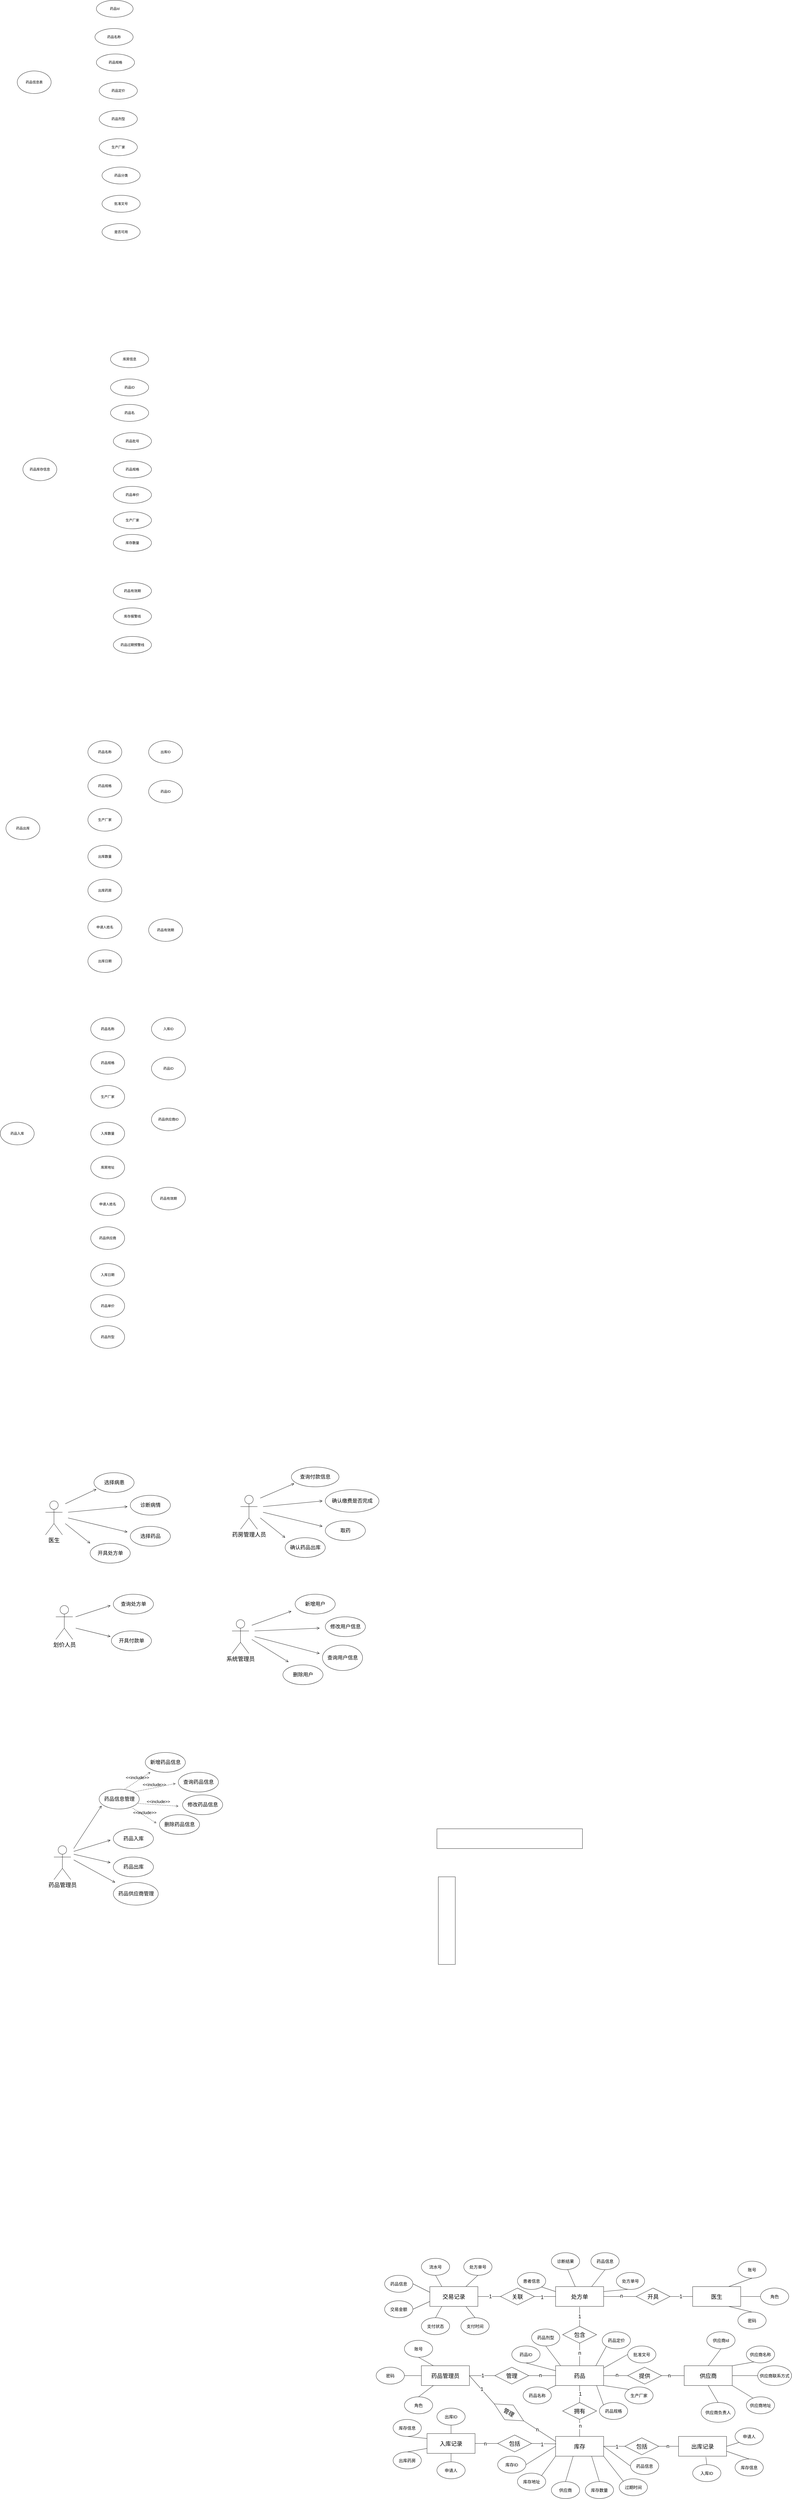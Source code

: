 <mxfile version="24.3.1" type="github">
  <diagram name="第 1 页" id="Y7CDtnoHRregV-K79MwY">
    <mxGraphModel dx="1321" dy="614" grid="1" gridSize="10" guides="1" tooltips="1" connect="1" arrows="1" fold="1" page="1" pageScale="1" pageWidth="3300" pageHeight="4681" math="0" shadow="0">
      <root>
        <mxCell id="0" />
        <mxCell id="1" parent="0" />
        <mxCell id="uNvEn_o5aQrPS3u_5n39-3" value="药品信息表" style="ellipse;whiteSpace=wrap;html=1;" parent="1" vertex="1">
          <mxGeometry x="170" y="310" width="120" height="80" as="geometry" />
        </mxCell>
        <mxCell id="uNvEn_o5aQrPS3u_5n39-4" value="药品Id" style="ellipse;whiteSpace=wrap;html=1;" parent="1" vertex="1">
          <mxGeometry x="450" y="60" width="130" height="60" as="geometry" />
        </mxCell>
        <mxCell id="uNvEn_o5aQrPS3u_5n39-5" value="药品名称" style="ellipse;whiteSpace=wrap;html=1;" parent="1" vertex="1">
          <mxGeometry x="445" y="160" width="135" height="60" as="geometry" />
        </mxCell>
        <mxCell id="uNvEn_o5aQrPS3u_5n39-6" value="药品规格" style="ellipse;whiteSpace=wrap;html=1;" parent="1" vertex="1">
          <mxGeometry x="450" y="250" width="135" height="60" as="geometry" />
        </mxCell>
        <mxCell id="uNvEn_o5aQrPS3u_5n39-7" value="药品定价" style="ellipse;whiteSpace=wrap;html=1;" parent="1" vertex="1">
          <mxGeometry x="460" y="350" width="135" height="60" as="geometry" />
        </mxCell>
        <mxCell id="uNvEn_o5aQrPS3u_5n39-9" value="药品剂型" style="ellipse;whiteSpace=wrap;html=1;" parent="1" vertex="1">
          <mxGeometry x="460" y="450" width="135" height="60" as="geometry" />
        </mxCell>
        <mxCell id="uNvEn_o5aQrPS3u_5n39-10" value="生产厂家" style="ellipse;whiteSpace=wrap;html=1;" parent="1" vertex="1">
          <mxGeometry x="460" y="550" width="135" height="60" as="geometry" />
        </mxCell>
        <mxCell id="uNvEn_o5aQrPS3u_5n39-12" value="药品分类" style="ellipse;whiteSpace=wrap;html=1;" parent="1" vertex="1">
          <mxGeometry x="470" y="650" width="135" height="60" as="geometry" />
        </mxCell>
        <mxCell id="uNvEn_o5aQrPS3u_5n39-13" value="批准文号" style="ellipse;whiteSpace=wrap;html=1;" parent="1" vertex="1">
          <mxGeometry x="470" y="750" width="135" height="60" as="geometry" />
        </mxCell>
        <mxCell id="uNvEn_o5aQrPS3u_5n39-14" value="是否可用" style="ellipse;whiteSpace=wrap;html=1;" parent="1" vertex="1">
          <mxGeometry x="470" y="850" width="135" height="60" as="geometry" />
        </mxCell>
        <mxCell id="uNvEn_o5aQrPS3u_5n39-15" value="药品库存信息" style="ellipse;whiteSpace=wrap;html=1;" parent="1" vertex="1">
          <mxGeometry x="190" y="1680" width="120" height="80" as="geometry" />
        </mxCell>
        <mxCell id="uNvEn_o5aQrPS3u_5n39-18" value="药品ID" style="ellipse;whiteSpace=wrap;html=1;" parent="1" vertex="1">
          <mxGeometry x="500" y="1400" width="135" height="60" as="geometry" />
        </mxCell>
        <mxCell id="uNvEn_o5aQrPS3u_5n39-19" value="药品名" style="ellipse;whiteSpace=wrap;html=1;" parent="1" vertex="1">
          <mxGeometry x="500" y="1490" width="135" height="60" as="geometry" />
        </mxCell>
        <mxCell id="uNvEn_o5aQrPS3u_5n39-20" value="药品批号" style="ellipse;whiteSpace=wrap;html=1;" parent="1" vertex="1">
          <mxGeometry x="510" y="1590" width="135" height="60" as="geometry" />
        </mxCell>
        <mxCell id="uNvEn_o5aQrPS3u_5n39-21" value="药品规格" style="ellipse;whiteSpace=wrap;html=1;" parent="1" vertex="1">
          <mxGeometry x="510" y="1690" width="135" height="60" as="geometry" />
        </mxCell>
        <mxCell id="uNvEn_o5aQrPS3u_5n39-22" value="药品单价" style="ellipse;whiteSpace=wrap;html=1;" parent="1" vertex="1">
          <mxGeometry x="510" y="1780" width="135" height="60" as="geometry" />
        </mxCell>
        <mxCell id="uNvEn_o5aQrPS3u_5n39-23" value="生产厂家" style="ellipse;whiteSpace=wrap;html=1;" parent="1" vertex="1">
          <mxGeometry x="510" y="1870" width="135" height="60" as="geometry" />
        </mxCell>
        <mxCell id="uNvEn_o5aQrPS3u_5n39-24" value="库存数量" style="ellipse;whiteSpace=wrap;html=1;" parent="1" vertex="1">
          <mxGeometry x="510" y="1950" width="135" height="60" as="geometry" />
        </mxCell>
        <mxCell id="uNvEn_o5aQrPS3u_5n39-26" value="药品有效期" style="ellipse;whiteSpace=wrap;html=1;" parent="1" vertex="1">
          <mxGeometry x="510" y="2120" width="135" height="60" as="geometry" />
        </mxCell>
        <mxCell id="uNvEn_o5aQrPS3u_5n39-27" value="库存报警线" style="ellipse;whiteSpace=wrap;html=1;" parent="1" vertex="1">
          <mxGeometry x="510" y="2210" width="135" height="60" as="geometry" />
        </mxCell>
        <mxCell id="uNvEn_o5aQrPS3u_5n39-28" value="药品过期预警线" style="ellipse;whiteSpace=wrap;html=1;" parent="1" vertex="1">
          <mxGeometry x="510" y="2311" width="135" height="60" as="geometry" />
        </mxCell>
        <mxCell id="IawREKdSniu1c2MqUzBP-1" value="库房信息" style="ellipse;whiteSpace=wrap;html=1;" parent="1" vertex="1">
          <mxGeometry x="500" y="1300" width="135" height="60" as="geometry" />
        </mxCell>
        <mxCell id="Ox53wg2BttiBI1HnKK6z-1" value="药品出库" style="ellipse;whiteSpace=wrap;html=1;" parent="1" vertex="1">
          <mxGeometry x="130" y="2950" width="120" height="80" as="geometry" />
        </mxCell>
        <mxCell id="Ox53wg2BttiBI1HnKK6z-2" value="出库ID" style="ellipse;whiteSpace=wrap;html=1;" parent="1" vertex="1">
          <mxGeometry x="635" y="2680" width="120" height="80" as="geometry" />
        </mxCell>
        <mxCell id="Ox53wg2BttiBI1HnKK6z-3" value="药品ID" style="ellipse;whiteSpace=wrap;html=1;" parent="1" vertex="1">
          <mxGeometry x="635" y="2820" width="120" height="80" as="geometry" />
        </mxCell>
        <mxCell id="Ox53wg2BttiBI1HnKK6z-4" value="药品规格" style="ellipse;whiteSpace=wrap;html=1;" parent="1" vertex="1">
          <mxGeometry x="420" y="2800" width="120" height="80" as="geometry" />
        </mxCell>
        <mxCell id="Ox53wg2BttiBI1HnKK6z-6" value="出库数量" style="ellipse;whiteSpace=wrap;html=1;" parent="1" vertex="1">
          <mxGeometry x="420" y="3050" width="120" height="80" as="geometry" />
        </mxCell>
        <mxCell id="Ox53wg2BttiBI1HnKK6z-8" value="出库药房" style="ellipse;whiteSpace=wrap;html=1;" parent="1" vertex="1">
          <mxGeometry x="420" y="3170" width="120" height="80" as="geometry" />
        </mxCell>
        <mxCell id="Ox53wg2BttiBI1HnKK6z-9" value="出库日期" style="ellipse;whiteSpace=wrap;html=1;" parent="1" vertex="1">
          <mxGeometry x="420" y="3420" width="120" height="80" as="geometry" />
        </mxCell>
        <mxCell id="Ox53wg2BttiBI1HnKK6z-10" value="药品有效期" style="ellipse;whiteSpace=wrap;html=1;" parent="1" vertex="1">
          <mxGeometry x="635" y="3310" width="120" height="80" as="geometry" />
        </mxCell>
        <mxCell id="Ox53wg2BttiBI1HnKK6z-11" value="申请人姓名" style="ellipse;whiteSpace=wrap;html=1;" parent="1" vertex="1">
          <mxGeometry x="420" y="3300" width="120" height="80" as="geometry" />
        </mxCell>
        <mxCell id="Ox53wg2BttiBI1HnKK6z-13" value="药品名称" style="ellipse;whiteSpace=wrap;html=1;" parent="1" vertex="1">
          <mxGeometry x="420" y="2680" width="120" height="80" as="geometry" />
        </mxCell>
        <mxCell id="Ox53wg2BttiBI1HnKK6z-14" value="生产厂家" style="ellipse;whiteSpace=wrap;html=1;" parent="1" vertex="1">
          <mxGeometry x="420" y="2920" width="120" height="80" as="geometry" />
        </mxCell>
        <mxCell id="hiTzJgxg-7RiszniPESO-2" value="药品入库" style="ellipse;whiteSpace=wrap;html=1;" parent="1" vertex="1">
          <mxGeometry x="110" y="4030" width="120" height="80" as="geometry" />
        </mxCell>
        <mxCell id="hiTzJgxg-7RiszniPESO-3" value="入库ID" style="ellipse;whiteSpace=wrap;html=1;" parent="1" vertex="1">
          <mxGeometry x="645" y="3660" width="120" height="80" as="geometry" />
        </mxCell>
        <mxCell id="hiTzJgxg-7RiszniPESO-4" value="药品ID" style="ellipse;whiteSpace=wrap;html=1;" parent="1" vertex="1">
          <mxGeometry x="645" y="3800" width="120" height="80" as="geometry" />
        </mxCell>
        <mxCell id="hiTzJgxg-7RiszniPESO-5" value="药品规格" style="ellipse;whiteSpace=wrap;html=1;" parent="1" vertex="1">
          <mxGeometry x="430" y="3780" width="120" height="80" as="geometry" />
        </mxCell>
        <mxCell id="hiTzJgxg-7RiszniPESO-6" value="入库数量" style="ellipse;whiteSpace=wrap;html=1;" parent="1" vertex="1">
          <mxGeometry x="430" y="4030" width="120" height="80" as="geometry" />
        </mxCell>
        <mxCell id="hiTzJgxg-7RiszniPESO-7" value="库房地址" style="ellipse;whiteSpace=wrap;html=1;" parent="1" vertex="1">
          <mxGeometry x="430" y="4150" width="120" height="80" as="geometry" />
        </mxCell>
        <mxCell id="hiTzJgxg-7RiszniPESO-8" value="入库日期" style="ellipse;whiteSpace=wrap;html=1;" parent="1" vertex="1">
          <mxGeometry x="430" y="4530" width="120" height="80" as="geometry" />
        </mxCell>
        <mxCell id="hiTzJgxg-7RiszniPESO-9" value="药品有效期" style="ellipse;whiteSpace=wrap;html=1;" parent="1" vertex="1">
          <mxGeometry x="645" y="4260" width="120" height="80" as="geometry" />
        </mxCell>
        <mxCell id="hiTzJgxg-7RiszniPESO-10" value="申请人姓名" style="ellipse;whiteSpace=wrap;html=1;" parent="1" vertex="1">
          <mxGeometry x="430" y="4280" width="120" height="80" as="geometry" />
        </mxCell>
        <mxCell id="hiTzJgxg-7RiszniPESO-11" value="药品名称" style="ellipse;whiteSpace=wrap;html=1;" parent="1" vertex="1">
          <mxGeometry x="430" y="3660" width="120" height="80" as="geometry" />
        </mxCell>
        <mxCell id="hiTzJgxg-7RiszniPESO-12" value="生产厂家" style="ellipse;whiteSpace=wrap;html=1;" parent="1" vertex="1">
          <mxGeometry x="430" y="3900" width="120" height="80" as="geometry" />
        </mxCell>
        <mxCell id="hiTzJgxg-7RiszniPESO-13" value="药品供应商" style="ellipse;whiteSpace=wrap;html=1;" parent="1" vertex="1">
          <mxGeometry x="430" y="4400" width="120" height="80" as="geometry" />
        </mxCell>
        <mxCell id="hiTzJgxg-7RiszniPESO-14" value="药品供应商ID" style="ellipse;whiteSpace=wrap;html=1;" parent="1" vertex="1">
          <mxGeometry x="645" y="3980" width="120" height="80" as="geometry" />
        </mxCell>
        <mxCell id="hiTzJgxg-7RiszniPESO-15" value="药品单价" style="ellipse;whiteSpace=wrap;html=1;" parent="1" vertex="1">
          <mxGeometry x="430" y="4640" width="120" height="80" as="geometry" />
        </mxCell>
        <mxCell id="hiTzJgxg-7RiszniPESO-16" value="药品剂型" style="ellipse;whiteSpace=wrap;html=1;" parent="1" vertex="1">
          <mxGeometry x="430" y="4750" width="120" height="80" as="geometry" />
        </mxCell>
        <mxCell id="MUzjMHqx8oxWsYGH4GRh-2" value="&lt;font style=&quot;font-size: 20px;&quot;&gt;医生&lt;/font&gt;" style="shape=umlActor;verticalLabelPosition=bottom;verticalAlign=top;html=1;" parent="1" vertex="1">
          <mxGeometry x="270" y="5370" width="60" height="120" as="geometry" />
        </mxCell>
        <mxCell id="MUzjMHqx8oxWsYGH4GRh-3" value="&lt;font style=&quot;font-size: 18px;&quot;&gt;选择病患&lt;/font&gt;" style="shape=ellipse;container=1;horizontal=1;horizontalStack=0;resizeParent=1;resizeParentMax=0;resizeLast=0;html=1;dashed=0;collapsible=0;" parent="1" vertex="1">
          <mxGeometry x="441.5" y="5270" width="142" height="70" as="geometry" />
        </mxCell>
        <mxCell id="MUzjMHqx8oxWsYGH4GRh-10" value="&lt;font style=&quot;font-size: 18px;&quot;&gt;诊断病情&lt;/font&gt;" style="shape=ellipse;container=1;horizontal=1;horizontalStack=0;resizeParent=1;resizeParentMax=0;resizeLast=0;html=1;dashed=0;collapsible=0;" parent="1" vertex="1">
          <mxGeometry x="570" y="5350" width="142" height="70" as="geometry" />
        </mxCell>
        <mxCell id="MUzjMHqx8oxWsYGH4GRh-11" value="&lt;font style=&quot;font-size: 18px;&quot;&gt;选择药品&lt;/font&gt;" style="shape=ellipse;container=1;horizontal=1;horizontalStack=0;resizeParent=1;resizeParentMax=0;resizeLast=0;html=1;dashed=0;collapsible=0;" parent="1" vertex="1">
          <mxGeometry x="570" y="5460" width="142" height="70" as="geometry" />
        </mxCell>
        <mxCell id="MUzjMHqx8oxWsYGH4GRh-12" value="&lt;span style=&quot;font-size: 18px;&quot;&gt;开具处方单&lt;/span&gt;" style="shape=ellipse;container=1;horizontal=1;horizontalStack=0;resizeParent=1;resizeParentMax=0;resizeLast=0;html=1;dashed=0;collapsible=0;" parent="1" vertex="1">
          <mxGeometry x="428" y="5520" width="142" height="70" as="geometry" />
        </mxCell>
        <mxCell id="MUzjMHqx8oxWsYGH4GRh-14" value="" style="endArrow=open;startArrow=none;endFill=0;startFill=0;endSize=8;html=1;verticalAlign=bottom;labelBackgroundColor=none;strokeWidth=1;rounded=0;entryX=0.06;entryY=0.834;entryDx=0;entryDy=0;entryPerimeter=0;" parent="1" target="MUzjMHqx8oxWsYGH4GRh-3" edge="1">
          <mxGeometry width="160" relative="1" as="geometry">
            <mxPoint x="340" y="5380" as="sourcePoint" />
            <mxPoint x="490" y="5410" as="targetPoint" />
          </mxGeometry>
        </mxCell>
        <mxCell id="MUzjMHqx8oxWsYGH4GRh-15" value="" style="endArrow=open;startArrow=none;endFill=0;startFill=0;endSize=8;html=1;verticalAlign=bottom;labelBackgroundColor=none;strokeWidth=1;rounded=0;" parent="1" edge="1">
          <mxGeometry width="160" relative="1" as="geometry">
            <mxPoint x="350" y="5410" as="sourcePoint" />
            <mxPoint x="560" y="5390" as="targetPoint" />
          </mxGeometry>
        </mxCell>
        <mxCell id="MUzjMHqx8oxWsYGH4GRh-16" value="" style="endArrow=open;startArrow=none;endFill=0;startFill=0;endSize=8;html=1;verticalAlign=bottom;labelBackgroundColor=none;strokeWidth=1;rounded=0;" parent="1" edge="1">
          <mxGeometry width="160" relative="1" as="geometry">
            <mxPoint x="350" y="5430" as="sourcePoint" />
            <mxPoint x="560" y="5480" as="targetPoint" />
          </mxGeometry>
        </mxCell>
        <mxCell id="MUzjMHqx8oxWsYGH4GRh-17" value="" style="endArrow=open;startArrow=none;endFill=0;startFill=0;endSize=8;html=1;verticalAlign=bottom;labelBackgroundColor=none;strokeWidth=1;rounded=0;entryX=0;entryY=0;entryDx=0;entryDy=0;" parent="1" target="MUzjMHqx8oxWsYGH4GRh-12" edge="1">
          <mxGeometry width="160" relative="1" as="geometry">
            <mxPoint x="340" y="5450" as="sourcePoint" />
            <mxPoint x="500" y="5450" as="targetPoint" />
          </mxGeometry>
        </mxCell>
        <mxCell id="MUzjMHqx8oxWsYGH4GRh-22" value="&lt;font style=&quot;font-size: 20px;&quot;&gt;划价人员&lt;/font&gt;" style="shape=umlActor;verticalLabelPosition=bottom;verticalAlign=top;html=1;" parent="1" vertex="1">
          <mxGeometry x="306.5" y="5740" width="60" height="120" as="geometry" />
        </mxCell>
        <mxCell id="MUzjMHqx8oxWsYGH4GRh-26" value="&lt;span style=&quot;font-size: 18px;&quot;&gt;开具付款单&lt;/span&gt;" style="shape=ellipse;container=1;horizontal=1;horizontalStack=0;resizeParent=1;resizeParentMax=0;resizeLast=0;html=1;dashed=0;collapsible=0;" parent="1" vertex="1">
          <mxGeometry x="503" y="5830" width="142" height="70" as="geometry" />
        </mxCell>
        <mxCell id="MUzjMHqx8oxWsYGH4GRh-27" value="" style="endArrow=open;startArrow=none;endFill=0;startFill=0;endSize=8;html=1;verticalAlign=bottom;labelBackgroundColor=none;strokeWidth=1;rounded=0;" parent="1" edge="1">
          <mxGeometry width="160" relative="1" as="geometry">
            <mxPoint x="376.5" y="5780" as="sourcePoint" />
            <mxPoint x="500" y="5740" as="targetPoint" />
          </mxGeometry>
        </mxCell>
        <mxCell id="MUzjMHqx8oxWsYGH4GRh-30" value="" style="endArrow=open;startArrow=none;endFill=0;startFill=0;endSize=8;html=1;verticalAlign=bottom;labelBackgroundColor=none;strokeWidth=1;rounded=0;" parent="1" edge="1">
          <mxGeometry width="160" relative="1" as="geometry">
            <mxPoint x="377" y="5820" as="sourcePoint" />
            <mxPoint x="500" y="5850" as="targetPoint" />
          </mxGeometry>
        </mxCell>
        <mxCell id="MUzjMHqx8oxWsYGH4GRh-31" value="&lt;span style=&quot;font-size: 18px;&quot;&gt;查询处方单&lt;/span&gt;" style="shape=ellipse;container=1;horizontal=1;horizontalStack=0;resizeParent=1;resizeParentMax=0;resizeLast=0;html=1;dashed=0;collapsible=0;" parent="1" vertex="1">
          <mxGeometry x="510" y="5700" width="142" height="70" as="geometry" />
        </mxCell>
        <mxCell id="MUzjMHqx8oxWsYGH4GRh-32" value="&lt;font style=&quot;font-size: 20px;&quot;&gt;药品管理员&lt;/font&gt;" style="shape=umlActor;verticalLabelPosition=bottom;verticalAlign=top;html=1;" parent="1" vertex="1">
          <mxGeometry x="299.75" y="6590" width="60" height="120" as="geometry" />
        </mxCell>
        <mxCell id="MUzjMHqx8oxWsYGH4GRh-33" value="&lt;font style=&quot;font-size: 18px;&quot;&gt;药品信息管理&lt;/font&gt;" style="shape=ellipse;container=1;horizontal=1;horizontalStack=0;resizeParent=1;resizeParentMax=0;resizeLast=0;html=1;dashed=0;collapsible=0;" parent="1" vertex="1">
          <mxGeometry x="459.75" y="6390" width="142" height="70" as="geometry" />
        </mxCell>
        <mxCell id="MUzjMHqx8oxWsYGH4GRh-37" value="" style="endArrow=open;startArrow=none;endFill=0;startFill=0;endSize=8;html=1;verticalAlign=bottom;labelBackgroundColor=none;strokeWidth=1;rounded=0;entryX=0.06;entryY=0.834;entryDx=0;entryDy=0;entryPerimeter=0;" parent="1" target="MUzjMHqx8oxWsYGH4GRh-33" edge="1">
          <mxGeometry width="160" relative="1" as="geometry">
            <mxPoint x="369.75" y="6600" as="sourcePoint" />
            <mxPoint x="519.75" y="6630" as="targetPoint" />
          </mxGeometry>
        </mxCell>
        <mxCell id="MUzjMHqx8oxWsYGH4GRh-40" value="" style="endArrow=open;startArrow=none;endFill=0;startFill=0;endSize=8;html=1;verticalAlign=bottom;labelBackgroundColor=none;strokeWidth=1;rounded=0;" parent="1" edge="1">
          <mxGeometry width="160" relative="1" as="geometry">
            <mxPoint x="370" y="6610" as="sourcePoint" />
            <mxPoint x="500" y="6570" as="targetPoint" />
          </mxGeometry>
        </mxCell>
        <mxCell id="MUzjMHqx8oxWsYGH4GRh-41" value="&lt;font style=&quot;font-size: 15px;&quot;&gt;&amp;lt;&amp;lt;include&amp;gt;&amp;gt;&lt;/font&gt;" style="html=1;verticalAlign=bottom;labelBackgroundColor=none;endArrow=open;endFill=0;dashed=1;rounded=0;" parent="1" target="MUzjMHqx8oxWsYGH4GRh-42" edge="1">
          <mxGeometry width="160" relative="1" as="geometry">
            <mxPoint x="550" y="6390" as="sourcePoint" />
            <mxPoint x="650" y="6360" as="targetPoint" />
          </mxGeometry>
        </mxCell>
        <mxCell id="MUzjMHqx8oxWsYGH4GRh-42" value="&lt;font style=&quot;font-size: 18px;&quot;&gt;新增药品信息&lt;/font&gt;" style="shape=ellipse;container=1;horizontal=1;horizontalStack=0;resizeParent=1;resizeParentMax=0;resizeLast=0;html=1;dashed=0;collapsible=0;" parent="1" vertex="1">
          <mxGeometry x="623" y="6260" width="142" height="70" as="geometry" />
        </mxCell>
        <mxCell id="MUzjMHqx8oxWsYGH4GRh-43" value="&lt;font style=&quot;font-size: 15px;&quot;&gt;&amp;lt;&amp;lt;include&amp;gt;&amp;gt;&lt;/font&gt;" style="html=1;verticalAlign=bottom;labelBackgroundColor=none;endArrow=open;endFill=0;dashed=1;rounded=0;" parent="1" edge="1">
          <mxGeometry width="160" relative="1" as="geometry">
            <mxPoint x="580" y="6400" as="sourcePoint" />
            <mxPoint x="730" y="6370" as="targetPoint" />
          </mxGeometry>
        </mxCell>
        <mxCell id="MUzjMHqx8oxWsYGH4GRh-44" value="&lt;font style=&quot;font-size: 18px;&quot;&gt;查询药品信息&lt;/font&gt;" style="shape=ellipse;container=1;horizontal=1;horizontalStack=0;resizeParent=1;resizeParentMax=0;resizeLast=0;html=1;dashed=0;collapsible=0;" parent="1" vertex="1">
          <mxGeometry x="740" y="6330" width="142" height="70" as="geometry" />
        </mxCell>
        <mxCell id="MUzjMHqx8oxWsYGH4GRh-45" value="&lt;font style=&quot;font-size: 15px;&quot;&gt;&amp;lt;&amp;lt;include&amp;gt;&amp;gt;&lt;/font&gt;" style="html=1;verticalAlign=bottom;labelBackgroundColor=none;endArrow=open;endFill=0;dashed=1;rounded=0;exitX=0.974;exitY=0.72;exitDx=0;exitDy=0;exitPerimeter=0;" parent="1" source="MUzjMHqx8oxWsYGH4GRh-33" edge="1">
          <mxGeometry width="160" relative="1" as="geometry">
            <mxPoint x="645.004" y="6456.41" as="sourcePoint" />
            <mxPoint x="740" y="6450" as="targetPoint" />
          </mxGeometry>
        </mxCell>
        <mxCell id="MUzjMHqx8oxWsYGH4GRh-46" value="&lt;font style=&quot;font-size: 18px;&quot;&gt;修改药品信息&lt;/font&gt;" style="shape=ellipse;container=1;horizontal=1;horizontalStack=0;resizeParent=1;resizeParentMax=0;resizeLast=0;html=1;dashed=0;collapsible=0;" parent="1" vertex="1">
          <mxGeometry x="755" y="6410" width="142" height="70" as="geometry" />
        </mxCell>
        <mxCell id="MUzjMHqx8oxWsYGH4GRh-47" value="&lt;font style=&quot;font-size: 15px;&quot;&gt;&amp;lt;&amp;lt;include&amp;gt;&amp;gt;&lt;/font&gt;" style="html=1;verticalAlign=bottom;labelBackgroundColor=none;endArrow=open;endFill=0;dashed=1;rounded=0;exitX=0.838;exitY=0.96;exitDx=0;exitDy=0;exitPerimeter=0;" parent="1" source="MUzjMHqx8oxWsYGH4GRh-33" edge="1">
          <mxGeometry width="160" relative="1" as="geometry">
            <mxPoint x="520" y="6500" as="sourcePoint" />
            <mxPoint x="662" y="6510" as="targetPoint" />
          </mxGeometry>
        </mxCell>
        <mxCell id="MUzjMHqx8oxWsYGH4GRh-48" value="&lt;font style=&quot;font-size: 18px;&quot;&gt;删除药品信息&lt;/font&gt;" style="shape=ellipse;container=1;horizontal=1;horizontalStack=0;resizeParent=1;resizeParentMax=0;resizeLast=0;html=1;dashed=0;collapsible=0;" parent="1" vertex="1">
          <mxGeometry x="673.22" y="6480" width="142" height="70" as="geometry" />
        </mxCell>
        <mxCell id="MUzjMHqx8oxWsYGH4GRh-49" value="&lt;font style=&quot;font-size: 18px;&quot;&gt;药品入库&lt;/font&gt;" style="shape=ellipse;container=1;horizontal=1;horizontalStack=0;resizeParent=1;resizeParentMax=0;resizeLast=0;html=1;dashed=0;collapsible=0;" parent="1" vertex="1">
          <mxGeometry x="510" y="6530" width="142" height="70" as="geometry" />
        </mxCell>
        <mxCell id="MUzjMHqx8oxWsYGH4GRh-50" value="" style="endArrow=open;startArrow=none;endFill=0;startFill=0;endSize=8;html=1;verticalAlign=bottom;labelBackgroundColor=none;strokeWidth=1;rounded=0;" parent="1" edge="1">
          <mxGeometry width="160" relative="1" as="geometry">
            <mxPoint x="370" y="6620" as="sourcePoint" />
            <mxPoint x="500" y="6650" as="targetPoint" />
          </mxGeometry>
        </mxCell>
        <mxCell id="MUzjMHqx8oxWsYGH4GRh-51" value="&lt;font style=&quot;font-size: 18px;&quot;&gt;药品出库&lt;/font&gt;" style="shape=ellipse;container=1;horizontal=1;horizontalStack=0;resizeParent=1;resizeParentMax=0;resizeLast=0;html=1;dashed=0;collapsible=0;" parent="1" vertex="1">
          <mxGeometry x="510" y="6630" width="142" height="70" as="geometry" />
        </mxCell>
        <mxCell id="MUzjMHqx8oxWsYGH4GRh-52" value="&lt;span style=&quot;font-size: 18px;&quot;&gt;药品供应商管理&lt;/span&gt;" style="shape=ellipse;container=1;horizontal=1;horizontalStack=0;resizeParent=1;resizeParentMax=0;resizeLast=0;html=1;dashed=0;collapsible=0;" parent="1" vertex="1">
          <mxGeometry x="510" y="6720" width="159" height="80" as="geometry" />
        </mxCell>
        <mxCell id="MUzjMHqx8oxWsYGH4GRh-53" value="" style="endArrow=open;startArrow=none;endFill=0;startFill=0;endSize=8;html=1;verticalAlign=bottom;labelBackgroundColor=none;strokeWidth=1;rounded=0;" parent="1" target="MUzjMHqx8oxWsYGH4GRh-52" edge="1">
          <mxGeometry width="160" relative="1" as="geometry">
            <mxPoint x="370" y="6640" as="sourcePoint" />
            <mxPoint x="530" y="6660" as="targetPoint" />
          </mxGeometry>
        </mxCell>
        <mxCell id="MUzjMHqx8oxWsYGH4GRh-64" value="&lt;font style=&quot;font-size: 20px;&quot;&gt;药房管理人员&lt;/font&gt;" style="shape=umlActor;verticalLabelPosition=bottom;verticalAlign=top;html=1;" parent="1" vertex="1">
          <mxGeometry x="960" y="5350" width="60" height="120" as="geometry" />
        </mxCell>
        <mxCell id="MUzjMHqx8oxWsYGH4GRh-65" value="&lt;span style=&quot;font-size: 18px;&quot;&gt;查询付款信息&lt;/span&gt;" style="shape=ellipse;container=1;horizontal=1;horizontalStack=0;resizeParent=1;resizeParentMax=0;resizeLast=0;html=1;dashed=0;collapsible=0;" parent="1" vertex="1">
          <mxGeometry x="1140" y="5250" width="168.5" height="70" as="geometry" />
        </mxCell>
        <mxCell id="MUzjMHqx8oxWsYGH4GRh-66" value="&lt;span style=&quot;font-size: 18px;&quot;&gt;确认缴费是否完成&lt;/span&gt;" style="shape=ellipse;container=1;horizontal=1;horizontalStack=0;resizeParent=1;resizeParentMax=0;resizeLast=0;html=1;dashed=0;collapsible=0;" parent="1" vertex="1">
          <mxGeometry x="1260" y="5330" width="190" height="80" as="geometry" />
        </mxCell>
        <mxCell id="MUzjMHqx8oxWsYGH4GRh-67" value="&lt;font style=&quot;font-size: 18px;&quot;&gt;取药&lt;/font&gt;" style="shape=ellipse;container=1;horizontal=1;horizontalStack=0;resizeParent=1;resizeParentMax=0;resizeLast=0;html=1;dashed=0;collapsible=0;" parent="1" vertex="1">
          <mxGeometry x="1260" y="5440" width="142" height="70" as="geometry" />
        </mxCell>
        <mxCell id="MUzjMHqx8oxWsYGH4GRh-68" value="&lt;span style=&quot;font-size: 18px;&quot;&gt;确认药品出库&lt;/span&gt;" style="shape=ellipse;container=1;horizontal=1;horizontalStack=0;resizeParent=1;resizeParentMax=0;resizeLast=0;html=1;dashed=0;collapsible=0;" parent="1" vertex="1">
          <mxGeometry x="1118" y="5500" width="142" height="70" as="geometry" />
        </mxCell>
        <mxCell id="MUzjMHqx8oxWsYGH4GRh-69" value="" style="endArrow=open;startArrow=none;endFill=0;startFill=0;endSize=8;html=1;verticalAlign=bottom;labelBackgroundColor=none;strokeWidth=1;rounded=0;entryX=0.06;entryY=0.834;entryDx=0;entryDy=0;entryPerimeter=0;" parent="1" target="MUzjMHqx8oxWsYGH4GRh-65" edge="1">
          <mxGeometry width="160" relative="1" as="geometry">
            <mxPoint x="1030" y="5360" as="sourcePoint" />
            <mxPoint x="1180" y="5390" as="targetPoint" />
          </mxGeometry>
        </mxCell>
        <mxCell id="MUzjMHqx8oxWsYGH4GRh-70" value="" style="endArrow=open;startArrow=none;endFill=0;startFill=0;endSize=8;html=1;verticalAlign=bottom;labelBackgroundColor=none;strokeWidth=1;rounded=0;" parent="1" edge="1">
          <mxGeometry width="160" relative="1" as="geometry">
            <mxPoint x="1040" y="5390" as="sourcePoint" />
            <mxPoint x="1250" y="5370" as="targetPoint" />
          </mxGeometry>
        </mxCell>
        <mxCell id="MUzjMHqx8oxWsYGH4GRh-71" value="" style="endArrow=open;startArrow=none;endFill=0;startFill=0;endSize=8;html=1;verticalAlign=bottom;labelBackgroundColor=none;strokeWidth=1;rounded=0;" parent="1" edge="1">
          <mxGeometry width="160" relative="1" as="geometry">
            <mxPoint x="1040" y="5410" as="sourcePoint" />
            <mxPoint x="1250" y="5460" as="targetPoint" />
          </mxGeometry>
        </mxCell>
        <mxCell id="MUzjMHqx8oxWsYGH4GRh-72" value="" style="endArrow=open;startArrow=none;endFill=0;startFill=0;endSize=8;html=1;verticalAlign=bottom;labelBackgroundColor=none;strokeWidth=1;rounded=0;entryX=0;entryY=0;entryDx=0;entryDy=0;" parent="1" target="MUzjMHqx8oxWsYGH4GRh-68" edge="1">
          <mxGeometry width="160" relative="1" as="geometry">
            <mxPoint x="1030" y="5430" as="sourcePoint" />
            <mxPoint x="1190" y="5430" as="targetPoint" />
          </mxGeometry>
        </mxCell>
        <mxCell id="MUzjMHqx8oxWsYGH4GRh-73" value="&lt;span style=&quot;font-size: 20px;&quot;&gt;系统管理员&lt;/span&gt;" style="shape=umlActor;verticalLabelPosition=bottom;verticalAlign=top;html=1;" parent="1" vertex="1">
          <mxGeometry x="930" y="5790" width="60" height="120" as="geometry" />
        </mxCell>
        <mxCell id="MUzjMHqx8oxWsYGH4GRh-77" value="&lt;span style=&quot;font-size: 18px;&quot;&gt;新增用户&lt;/span&gt;" style="shape=ellipse;container=1;horizontal=1;horizontalStack=0;resizeParent=1;resizeParentMax=0;resizeLast=0;html=1;dashed=0;collapsible=0;" parent="1" vertex="1">
          <mxGeometry x="1153.25" y="5700" width="142" height="70" as="geometry" />
        </mxCell>
        <mxCell id="MUzjMHqx8oxWsYGH4GRh-81" value="" style="endArrow=open;startArrow=none;endFill=0;startFill=0;endSize=8;html=1;verticalAlign=bottom;labelBackgroundColor=none;strokeWidth=1;rounded=0;" parent="1" edge="1">
          <mxGeometry width="160" relative="1" as="geometry">
            <mxPoint x="1000" y="5810" as="sourcePoint" />
            <mxPoint x="1140" y="5760" as="targetPoint" />
          </mxGeometry>
        </mxCell>
        <mxCell id="MUzjMHqx8oxWsYGH4GRh-82" value="&lt;span style=&quot;font-size: 18px;&quot;&gt;修改用户信息&lt;/span&gt;" style="shape=ellipse;container=1;horizontal=1;horizontalStack=0;resizeParent=1;resizeParentMax=0;resizeLast=0;html=1;dashed=0;collapsible=0;" parent="1" vertex="1">
          <mxGeometry x="1260" y="5780" width="142" height="70" as="geometry" />
        </mxCell>
        <mxCell id="MUzjMHqx8oxWsYGH4GRh-84" value="&lt;span style=&quot;font-size: 18px;&quot;&gt;查询用户信息&lt;/span&gt;" style="shape=ellipse;container=1;horizontal=1;horizontalStack=0;resizeParent=1;resizeParentMax=0;resizeLast=0;html=1;dashed=0;collapsible=0;" parent="1" vertex="1">
          <mxGeometry x="1250" y="5880" width="142" height="90" as="geometry" />
        </mxCell>
        <mxCell id="MUzjMHqx8oxWsYGH4GRh-83" value="&lt;span style=&quot;font-size: 18px;&quot;&gt;删除用户&lt;/span&gt;" style="shape=ellipse;container=1;horizontal=1;horizontalStack=0;resizeParent=1;resizeParentMax=0;resizeLast=0;html=1;dashed=0;collapsible=0;" parent="1" vertex="1">
          <mxGeometry x="1110" y="5950" width="142" height="70" as="geometry" />
        </mxCell>
        <mxCell id="MUzjMHqx8oxWsYGH4GRh-85" value="" style="endArrow=open;startArrow=none;endFill=0;startFill=0;endSize=8;html=1;verticalAlign=bottom;labelBackgroundColor=none;strokeWidth=1;rounded=0;" parent="1" edge="1">
          <mxGeometry width="160" relative="1" as="geometry">
            <mxPoint x="1010" y="5830" as="sourcePoint" />
            <mxPoint x="1240" y="5820" as="targetPoint" />
          </mxGeometry>
        </mxCell>
        <mxCell id="MUzjMHqx8oxWsYGH4GRh-86" value="" style="endArrow=open;startArrow=none;endFill=0;startFill=0;endSize=8;html=1;verticalAlign=bottom;labelBackgroundColor=none;strokeWidth=1;rounded=0;" parent="1" edge="1">
          <mxGeometry width="160" relative="1" as="geometry">
            <mxPoint x="1010" y="5850" as="sourcePoint" />
            <mxPoint x="1240" y="5910" as="targetPoint" />
          </mxGeometry>
        </mxCell>
        <mxCell id="MUzjMHqx8oxWsYGH4GRh-87" value="" style="endArrow=open;startArrow=none;endFill=0;startFill=0;endSize=8;html=1;verticalAlign=bottom;labelBackgroundColor=none;strokeWidth=1;rounded=0;" parent="1" edge="1">
          <mxGeometry width="160" relative="1" as="geometry">
            <mxPoint x="1000" y="5860" as="sourcePoint" />
            <mxPoint x="1130" y="5940" as="targetPoint" />
          </mxGeometry>
        </mxCell>
        <mxCell id="M3DmJ3dSUIKXvxlTu54x-17" style="rounded=0;orthogonalLoop=1;jettySize=auto;html=1;exitX=0.5;exitY=1;exitDx=0;exitDy=0;entryX=0.5;entryY=0;entryDx=0;entryDy=0;endArrow=none;endFill=0;" edge="1" parent="1" source="MUzjMHqx8oxWsYGH4GRh-90" target="M3DmJ3dSUIKXvxlTu54x-16">
          <mxGeometry relative="1" as="geometry" />
        </mxCell>
        <mxCell id="M3DmJ3dSUIKXvxlTu54x-19" value="1" style="edgeLabel;html=1;align=center;verticalAlign=middle;resizable=0;points=[];fontSize=18;" vertex="1" connectable="0" parent="M3DmJ3dSUIKXvxlTu54x-17">
          <mxGeometry x="-0.007" y="2" relative="1" as="geometry">
            <mxPoint as="offset" />
          </mxGeometry>
        </mxCell>
        <mxCell id="MUzjMHqx8oxWsYGH4GRh-90" value="&lt;font style=&quot;font-size: 20px;&quot;&gt;药品&lt;/font&gt;" style="html=1;dashed=0;whiteSpace=wrap;" parent="1" vertex="1">
          <mxGeometry x="2075" y="8430" width="170" height="70" as="geometry" />
        </mxCell>
        <mxCell id="MUzjMHqx8oxWsYGH4GRh-119" style="rounded=0;orthogonalLoop=1;jettySize=auto;html=1;exitX=0.5;exitY=0;exitDx=0;exitDy=0;entryX=0.5;entryY=1;entryDx=0;entryDy=0;endArrow=none;endFill=0;" parent="1" source="MUzjMHqx8oxWsYGH4GRh-91" target="MUzjMHqx8oxWsYGH4GRh-114" edge="1">
          <mxGeometry relative="1" as="geometry" />
        </mxCell>
        <mxCell id="MUzjMHqx8oxWsYGH4GRh-121" style="rounded=0;orthogonalLoop=1;jettySize=auto;html=1;exitX=1;exitY=0.5;exitDx=0;exitDy=0;entryX=0;entryY=0.5;entryDx=0;entryDy=0;endArrow=none;endFill=0;" parent="1" source="MUzjMHqx8oxWsYGH4GRh-91" target="MUzjMHqx8oxWsYGH4GRh-117" edge="1">
          <mxGeometry relative="1" as="geometry" />
        </mxCell>
        <mxCell id="MUzjMHqx8oxWsYGH4GRh-123" style="rounded=0;orthogonalLoop=1;jettySize=auto;html=1;exitX=0.5;exitY=1;exitDx=0;exitDy=0;entryX=0.5;entryY=0;entryDx=0;entryDy=0;endArrow=none;endFill=0;" parent="1" source="MUzjMHqx8oxWsYGH4GRh-91" target="MUzjMHqx8oxWsYGH4GRh-118" edge="1">
          <mxGeometry relative="1" as="geometry" />
        </mxCell>
        <mxCell id="MUzjMHqx8oxWsYGH4GRh-91" value="&lt;span style=&quot;font-size: 20px;&quot;&gt;供应商&lt;/span&gt;" style="html=1;dashed=0;whiteSpace=wrap;" parent="1" vertex="1">
          <mxGeometry x="2530" y="8430" width="170" height="70" as="geometry" />
        </mxCell>
        <mxCell id="MUzjMHqx8oxWsYGH4GRh-93" value="&lt;span style=&quot;font-size: 20px;&quot;&gt;库存&lt;/span&gt;" style="html=1;dashed=0;whiteSpace=wrap;" parent="1" vertex="1">
          <mxGeometry x="2075" y="8680" width="170" height="70" as="geometry" />
        </mxCell>
        <mxCell id="MUzjMHqx8oxWsYGH4GRh-94" value="&lt;span style=&quot;font-size: 20px;&quot;&gt;包含&lt;/span&gt;" style="shape=rhombus;html=1;dashed=0;whiteSpace=wrap;perimeter=rhombusPerimeter;" parent="1" vertex="1">
          <mxGeometry x="2100" y="8290" width="120" height="60" as="geometry" />
        </mxCell>
        <mxCell id="MUzjMHqx8oxWsYGH4GRh-97" value="" style="endArrow=none;html=1;rounded=0;exitX=0.5;exitY=0;exitDx=0;exitDy=0;" parent="1" source="MUzjMHqx8oxWsYGH4GRh-94" edge="1">
          <mxGeometry width="50" height="50" relative="1" as="geometry">
            <mxPoint x="2120" y="8280" as="sourcePoint" />
            <mxPoint x="2160" y="8222" as="targetPoint" />
          </mxGeometry>
        </mxCell>
        <mxCell id="MUzjMHqx8oxWsYGH4GRh-98" value="1" style="edgeLabel;html=1;align=center;verticalAlign=middle;resizable=0;points=[];fontSize=18;" parent="MUzjMHqx8oxWsYGH4GRh-97" vertex="1" connectable="0">
          <mxGeometry x="-0.007" relative="1" as="geometry">
            <mxPoint as="offset" />
          </mxGeometry>
        </mxCell>
        <mxCell id="MUzjMHqx8oxWsYGH4GRh-100" value="" style="endArrow=none;html=1;rounded=0;exitX=0.5;exitY=0;exitDx=0;exitDy=0;entryX=0.5;entryY=1;entryDx=0;entryDy=0;" parent="1" source="MUzjMHqx8oxWsYGH4GRh-90" target="MUzjMHqx8oxWsYGH4GRh-94" edge="1">
          <mxGeometry width="50" height="50" relative="1" as="geometry">
            <mxPoint x="2110" y="8430" as="sourcePoint" />
            <mxPoint x="2160" y="8380" as="targetPoint" />
          </mxGeometry>
        </mxCell>
        <mxCell id="MUzjMHqx8oxWsYGH4GRh-103" value="n" style="edgeLabel;html=1;align=center;verticalAlign=middle;resizable=0;points=[];fontSize=18;" parent="MUzjMHqx8oxWsYGH4GRh-100" vertex="1" connectable="0">
          <mxGeometry x="0.14" y="-3" relative="1" as="geometry">
            <mxPoint x="-3" as="offset" />
          </mxGeometry>
        </mxCell>
        <mxCell id="MUzjMHqx8oxWsYGH4GRh-112" style="rounded=0;orthogonalLoop=1;jettySize=auto;html=1;exitX=0.75;exitY=0;exitDx=0;exitDy=0;entryX=0.5;entryY=1;entryDx=0;entryDy=0;endArrow=none;endFill=0;" parent="1" source="MUzjMHqx8oxWsYGH4GRh-101" target="MUzjMHqx8oxWsYGH4GRh-107" edge="1">
          <mxGeometry relative="1" as="geometry" />
        </mxCell>
        <mxCell id="MUzjMHqx8oxWsYGH4GRh-113" style="rounded=0;orthogonalLoop=1;jettySize=auto;html=1;exitX=1;exitY=0.25;exitDx=0;exitDy=0;endArrow=none;endFill=0;entryX=0.4;entryY=0.993;entryDx=0;entryDy=0;entryPerimeter=0;" parent="1" source="MUzjMHqx8oxWsYGH4GRh-101" target="MUzjMHqx8oxWsYGH4GRh-108" edge="1">
          <mxGeometry relative="1" as="geometry">
            <mxPoint x="2320" y="8160" as="targetPoint" />
          </mxGeometry>
        </mxCell>
        <mxCell id="MUzjMHqx8oxWsYGH4GRh-101" value="&lt;span style=&quot;font-size: 20px;&quot;&gt;处方单&lt;/span&gt;" style="html=1;dashed=0;whiteSpace=wrap;" parent="1" vertex="1">
          <mxGeometry x="2075" y="8150" width="170" height="70" as="geometry" />
        </mxCell>
        <mxCell id="MUzjMHqx8oxWsYGH4GRh-105" value="&lt;font style=&quot;font-size: 15px;&quot;&gt;患者信息&lt;/font&gt;" style="shape=ellipse;html=1;dashed=0;whiteSpace=wrap;perimeter=ellipsePerimeter;" parent="1" vertex="1">
          <mxGeometry x="1940" y="8100" width="100" height="60" as="geometry" />
        </mxCell>
        <mxCell id="MUzjMHqx8oxWsYGH4GRh-106" value="&lt;font style=&quot;font-size: 15px;&quot;&gt;诊断结果&lt;/font&gt;" style="shape=ellipse;html=1;dashed=0;whiteSpace=wrap;perimeter=ellipsePerimeter;" parent="1" vertex="1">
          <mxGeometry x="2060" y="8030" width="100" height="60" as="geometry" />
        </mxCell>
        <mxCell id="MUzjMHqx8oxWsYGH4GRh-107" value="&lt;font style=&quot;font-size: 15px;&quot;&gt;药品信息&lt;/font&gt;" style="shape=ellipse;html=1;dashed=0;whiteSpace=wrap;perimeter=ellipsePerimeter;" parent="1" vertex="1">
          <mxGeometry x="2200" y="8030" width="100" height="60" as="geometry" />
        </mxCell>
        <mxCell id="MUzjMHqx8oxWsYGH4GRh-108" value="&lt;font style=&quot;font-size: 15px;&quot;&gt;处方单号&lt;/font&gt;" style="shape=ellipse;html=1;dashed=0;whiteSpace=wrap;perimeter=ellipsePerimeter;" parent="1" vertex="1">
          <mxGeometry x="2290" y="8100" width="100" height="60" as="geometry" />
        </mxCell>
        <mxCell id="MUzjMHqx8oxWsYGH4GRh-110" style="rounded=0;orthogonalLoop=1;jettySize=auto;html=1;exitX=0;exitY=0.25;exitDx=0;exitDy=0;entryX=1;entryY=1;entryDx=0;entryDy=0;jumpStyle=none;strokeColor=default;endArrow=none;endFill=0;" parent="1" source="MUzjMHqx8oxWsYGH4GRh-101" target="MUzjMHqx8oxWsYGH4GRh-105" edge="1">
          <mxGeometry relative="1" as="geometry" />
        </mxCell>
        <mxCell id="MUzjMHqx8oxWsYGH4GRh-111" style="rounded=0;orthogonalLoop=1;jettySize=auto;html=1;entryX=0.58;entryY=1;entryDx=0;entryDy=0;entryPerimeter=0;endArrow=none;endFill=0;" parent="1" source="MUzjMHqx8oxWsYGH4GRh-101" target="MUzjMHqx8oxWsYGH4GRh-106" edge="1">
          <mxGeometry relative="1" as="geometry" />
        </mxCell>
        <mxCell id="MUzjMHqx8oxWsYGH4GRh-114" value="&lt;font style=&quot;font-size: 15px;&quot;&gt;供应商Id&lt;/font&gt;" style="shape=ellipse;html=1;dashed=0;whiteSpace=wrap;perimeter=ellipsePerimeter;" parent="1" vertex="1">
          <mxGeometry x="2610" y="8310" width="100" height="60" as="geometry" />
        </mxCell>
        <mxCell id="MUzjMHqx8oxWsYGH4GRh-115" value="&lt;span style=&quot;font-size: 15px;&quot;&gt;供应商名称&lt;/span&gt;" style="shape=ellipse;html=1;dashed=0;whiteSpace=wrap;perimeter=ellipsePerimeter;" parent="1" vertex="1">
          <mxGeometry x="2750" y="8360" width="100" height="60" as="geometry" />
        </mxCell>
        <mxCell id="MUzjMHqx8oxWsYGH4GRh-116" value="&lt;font style=&quot;font-size: 15px;&quot;&gt;供应商地址&lt;/font&gt;" style="shape=ellipse;html=1;dashed=0;whiteSpace=wrap;perimeter=ellipsePerimeter;" parent="1" vertex="1">
          <mxGeometry x="2750" y="8540" width="100" height="60" as="geometry" />
        </mxCell>
        <mxCell id="MUzjMHqx8oxWsYGH4GRh-117" value="&lt;font style=&quot;font-size: 15px;&quot;&gt;供应商联系方式&lt;/font&gt;" style="shape=ellipse;html=1;dashed=0;whiteSpace=wrap;perimeter=ellipsePerimeter;" parent="1" vertex="1">
          <mxGeometry x="2790" y="8430" width="120" height="70" as="geometry" />
        </mxCell>
        <mxCell id="MUzjMHqx8oxWsYGH4GRh-118" value="&lt;font style=&quot;font-size: 15px;&quot;&gt;供应商负责人&lt;/font&gt;" style="shape=ellipse;html=1;dashed=0;whiteSpace=wrap;perimeter=ellipsePerimeter;" parent="1" vertex="1">
          <mxGeometry x="2590" y="8560" width="120" height="70" as="geometry" />
        </mxCell>
        <mxCell id="MUzjMHqx8oxWsYGH4GRh-120" style="rounded=0;orthogonalLoop=1;jettySize=auto;html=1;exitX=1;exitY=0;exitDx=0;exitDy=0;entryX=0.272;entryY=0.94;entryDx=0;entryDy=0;entryPerimeter=0;endArrow=none;endFill=0;" parent="1" source="MUzjMHqx8oxWsYGH4GRh-91" target="MUzjMHqx8oxWsYGH4GRh-115" edge="1">
          <mxGeometry relative="1" as="geometry" />
        </mxCell>
        <mxCell id="MUzjMHqx8oxWsYGH4GRh-122" style="rounded=0;orthogonalLoop=1;jettySize=auto;html=1;exitX=1;exitY=1;exitDx=0;exitDy=0;entryX=0.232;entryY=0.073;entryDx=0;entryDy=0;entryPerimeter=0;endArrow=none;endFill=0;" parent="1" source="MUzjMHqx8oxWsYGH4GRh-91" target="MUzjMHqx8oxWsYGH4GRh-116" edge="1">
          <mxGeometry relative="1" as="geometry" />
        </mxCell>
        <mxCell id="MUzjMHqx8oxWsYGH4GRh-128" style="rounded=0;orthogonalLoop=1;jettySize=auto;html=1;exitX=1;exitY=0.5;exitDx=0;exitDy=0;entryX=0;entryY=0.5;entryDx=0;entryDy=0;endArrow=none;endFill=0;" parent="1" source="MUzjMHqx8oxWsYGH4GRh-125" target="MUzjMHqx8oxWsYGH4GRh-91" edge="1">
          <mxGeometry relative="1" as="geometry" />
        </mxCell>
        <mxCell id="MUzjMHqx8oxWsYGH4GRh-130" value="n" style="edgeLabel;html=1;align=center;verticalAlign=middle;resizable=0;points=[];fontSize=18;" parent="MUzjMHqx8oxWsYGH4GRh-128" vertex="1" connectable="0">
          <mxGeometry x="-0.32" relative="1" as="geometry">
            <mxPoint as="offset" />
          </mxGeometry>
        </mxCell>
        <mxCell id="MUzjMHqx8oxWsYGH4GRh-129" style="edgeStyle=orthogonalEdgeStyle;rounded=0;orthogonalLoop=1;jettySize=auto;html=1;exitX=0;exitY=0.5;exitDx=0;exitDy=0;entryX=1;entryY=0.5;entryDx=0;entryDy=0;endArrow=none;endFill=0;" parent="1" source="MUzjMHqx8oxWsYGH4GRh-125" target="MUzjMHqx8oxWsYGH4GRh-90" edge="1">
          <mxGeometry relative="1" as="geometry" />
        </mxCell>
        <mxCell id="MUzjMHqx8oxWsYGH4GRh-131" value="n" style="edgeLabel;html=1;align=center;verticalAlign=middle;resizable=0;points=[];fontSize=18;" parent="MUzjMHqx8oxWsYGH4GRh-129" vertex="1" connectable="0">
          <mxGeometry x="-0.111" y="-2" relative="1" as="geometry">
            <mxPoint as="offset" />
          </mxGeometry>
        </mxCell>
        <mxCell id="MUzjMHqx8oxWsYGH4GRh-125" value="&lt;font style=&quot;font-size: 20px;&quot;&gt;提供&lt;/font&gt;" style="shape=rhombus;html=1;dashed=0;whiteSpace=wrap;perimeter=rhombusPerimeter;" parent="1" vertex="1">
          <mxGeometry x="2330" y="8435" width="120" height="60" as="geometry" />
        </mxCell>
        <mxCell id="M3DmJ3dSUIKXvxlTu54x-9" style="rounded=0;orthogonalLoop=1;jettySize=auto;html=1;exitX=0.25;exitY=1;exitDx=0;exitDy=0;entryX=0.5;entryY=0;entryDx=0;entryDy=0;endArrow=none;endFill=0;" edge="1" parent="1" source="MUzjMHqx8oxWsYGH4GRh-132" target="M3DmJ3dSUIKXvxlTu54x-6">
          <mxGeometry relative="1" as="geometry" />
        </mxCell>
        <mxCell id="M3DmJ3dSUIKXvxlTu54x-11" style="rounded=0;orthogonalLoop=1;jettySize=auto;html=1;exitX=1;exitY=0.5;exitDx=0;exitDy=0;entryX=0;entryY=0.5;entryDx=0;entryDy=0;endArrow=none;endFill=0;" edge="1" parent="1" source="MUzjMHqx8oxWsYGH4GRh-132" target="M3DmJ3dSUIKXvxlTu54x-10">
          <mxGeometry relative="1" as="geometry" />
        </mxCell>
        <mxCell id="M3DmJ3dSUIKXvxlTu54x-13" value="1" style="edgeLabel;html=1;align=center;verticalAlign=middle;resizable=0;points=[];fontSize=18;" vertex="1" connectable="0" parent="M3DmJ3dSUIKXvxlTu54x-11">
          <mxGeometry x="-0.029" y="1" relative="1" as="geometry">
            <mxPoint as="offset" />
          </mxGeometry>
        </mxCell>
        <mxCell id="MUzjMHqx8oxWsYGH4GRh-132" value="&lt;font style=&quot;font-size: 20px;&quot;&gt;药品管理员&lt;/font&gt;" style="html=1;dashed=0;whiteSpace=wrap;" parent="1" vertex="1">
          <mxGeometry x="1600" y="8430" width="170" height="70" as="geometry" />
        </mxCell>
        <mxCell id="MUzjMHqx8oxWsYGH4GRh-134" style="edgeStyle=orthogonalEdgeStyle;rounded=0;orthogonalLoop=1;jettySize=auto;html=1;exitX=1;exitY=0.5;exitDx=0;exitDy=0;entryX=0;entryY=0.5;entryDx=0;entryDy=0;endArrow=none;endFill=0;" parent="1" source="MUzjMHqx8oxWsYGH4GRh-133" target="MUzjMHqx8oxWsYGH4GRh-90" edge="1">
          <mxGeometry relative="1" as="geometry" />
        </mxCell>
        <mxCell id="M3DmJ3dSUIKXvxlTu54x-2" value="n" style="edgeLabel;html=1;align=center;verticalAlign=middle;resizable=0;points=[];fontSize=18;" vertex="1" connectable="0" parent="MUzjMHqx8oxWsYGH4GRh-134">
          <mxGeometry x="-0.137" y="1" relative="1" as="geometry">
            <mxPoint as="offset" />
          </mxGeometry>
        </mxCell>
        <mxCell id="MUzjMHqx8oxWsYGH4GRh-135" style="rounded=0;orthogonalLoop=1;jettySize=auto;html=1;exitX=0;exitY=0.5;exitDx=0;exitDy=0;entryX=1;entryY=0.5;entryDx=0;entryDy=0;endArrow=none;endFill=0;" parent="1" source="MUzjMHqx8oxWsYGH4GRh-133" target="MUzjMHqx8oxWsYGH4GRh-132" edge="1">
          <mxGeometry relative="1" as="geometry" />
        </mxCell>
        <mxCell id="M3DmJ3dSUIKXvxlTu54x-1" value="1" style="edgeLabel;html=1;align=center;verticalAlign=middle;resizable=0;points=[];fontSize=18;" vertex="1" connectable="0" parent="MUzjMHqx8oxWsYGH4GRh-135">
          <mxGeometry x="-0.044" relative="1" as="geometry">
            <mxPoint as="offset" />
          </mxGeometry>
        </mxCell>
        <mxCell id="MUzjMHqx8oxWsYGH4GRh-133" value="&lt;font style=&quot;font-size: 20px;&quot;&gt;管理&lt;/font&gt;" style="shape=rhombus;html=1;dashed=0;whiteSpace=wrap;perimeter=rhombusPerimeter;" parent="1" vertex="1">
          <mxGeometry x="1860" y="8435" width="120" height="60" as="geometry" />
        </mxCell>
        <mxCell id="M3DmJ3dSUIKXvxlTu54x-7" style="rounded=0;orthogonalLoop=1;jettySize=auto;html=1;exitX=0.5;exitY=1;exitDx=0;exitDy=0;entryX=0.25;entryY=0;entryDx=0;entryDy=0;endArrow=none;endFill=0;" edge="1" parent="1" source="M3DmJ3dSUIKXvxlTu54x-3" target="MUzjMHqx8oxWsYGH4GRh-132">
          <mxGeometry relative="1" as="geometry" />
        </mxCell>
        <mxCell id="M3DmJ3dSUIKXvxlTu54x-3" value="&lt;span style=&quot;font-size: 15px;&quot;&gt;账号&lt;/span&gt;" style="shape=ellipse;html=1;dashed=0;whiteSpace=wrap;perimeter=ellipsePerimeter;" vertex="1" parent="1">
          <mxGeometry x="1540" y="8340" width="100" height="60" as="geometry" />
        </mxCell>
        <mxCell id="M3DmJ3dSUIKXvxlTu54x-8" style="edgeStyle=orthogonalEdgeStyle;rounded=0;orthogonalLoop=1;jettySize=auto;html=1;exitX=1;exitY=0.5;exitDx=0;exitDy=0;entryX=0;entryY=0.5;entryDx=0;entryDy=0;endArrow=none;endFill=0;" edge="1" parent="1" source="M3DmJ3dSUIKXvxlTu54x-4" target="MUzjMHqx8oxWsYGH4GRh-132">
          <mxGeometry relative="1" as="geometry" />
        </mxCell>
        <mxCell id="M3DmJ3dSUIKXvxlTu54x-4" value="&lt;span style=&quot;font-size: 15px;&quot;&gt;密码&lt;/span&gt;" style="shape=ellipse;html=1;dashed=0;whiteSpace=wrap;perimeter=ellipsePerimeter;" vertex="1" parent="1">
          <mxGeometry x="1440" y="8435" width="100" height="60" as="geometry" />
        </mxCell>
        <mxCell id="M3DmJ3dSUIKXvxlTu54x-6" value="&lt;span style=&quot;font-size: 15px;&quot;&gt;角色&lt;/span&gt;" style="shape=ellipse;html=1;dashed=0;whiteSpace=wrap;perimeter=ellipsePerimeter;" vertex="1" parent="1">
          <mxGeometry x="1540" y="8540" width="100" height="60" as="geometry" />
        </mxCell>
        <mxCell id="M3DmJ3dSUIKXvxlTu54x-12" style="rounded=0;orthogonalLoop=1;jettySize=auto;html=1;exitX=1;exitY=0.5;exitDx=0;exitDy=0;entryX=0;entryY=0.25;entryDx=0;entryDy=0;endArrow=none;endFill=0;" edge="1" parent="1" source="M3DmJ3dSUIKXvxlTu54x-10" target="MUzjMHqx8oxWsYGH4GRh-93">
          <mxGeometry relative="1" as="geometry" />
        </mxCell>
        <mxCell id="M3DmJ3dSUIKXvxlTu54x-14" value="n" style="edgeLabel;html=1;align=center;verticalAlign=middle;resizable=0;points=[];fontSize=18;" vertex="1" connectable="0" parent="M3DmJ3dSUIKXvxlTu54x-12">
          <mxGeometry x="-0.157" relative="1" as="geometry">
            <mxPoint as="offset" />
          </mxGeometry>
        </mxCell>
        <mxCell id="M3DmJ3dSUIKXvxlTu54x-10" value="&lt;font style=&quot;font-size: 20px;&quot;&gt;管理&lt;/font&gt;" style="shape=rhombus;html=1;dashed=0;whiteSpace=wrap;perimeter=rhombusPerimeter;rotation=30;" vertex="1" parent="1">
          <mxGeometry x="1850" y="8565" width="120" height="60" as="geometry" />
        </mxCell>
        <mxCell id="M3DmJ3dSUIKXvxlTu54x-16" value="&lt;span style=&quot;font-size: 20px;&quot;&gt;拥有&lt;/span&gt;" style="shape=rhombus;html=1;dashed=0;whiteSpace=wrap;perimeter=rhombusPerimeter;" vertex="1" parent="1">
          <mxGeometry x="2100" y="8560" width="120" height="60" as="geometry" />
        </mxCell>
        <mxCell id="M3DmJ3dSUIKXvxlTu54x-18" style="rounded=0;orthogonalLoop=1;jettySize=auto;html=1;exitX=0.5;exitY=1;exitDx=0;exitDy=0;entryX=0.5;entryY=0;entryDx=0;entryDy=0;endArrow=none;endFill=0;" edge="1" parent="1" source="M3DmJ3dSUIKXvxlTu54x-16" target="MUzjMHqx8oxWsYGH4GRh-93">
          <mxGeometry relative="1" as="geometry" />
        </mxCell>
        <mxCell id="M3DmJ3dSUIKXvxlTu54x-20" value="n" style="edgeLabel;html=1;align=center;verticalAlign=middle;resizable=0;points=[];fontSize=18;" vertex="1" connectable="0" parent="M3DmJ3dSUIKXvxlTu54x-18">
          <mxGeometry x="-0.24" y="2" relative="1" as="geometry">
            <mxPoint as="offset" />
          </mxGeometry>
        </mxCell>
        <mxCell id="M3DmJ3dSUIKXvxlTu54x-29" style="rounded=0;orthogonalLoop=1;jettySize=auto;html=1;exitX=0.5;exitY=1;exitDx=0;exitDy=0;entryX=0;entryY=0.25;entryDx=0;entryDy=0;endArrow=none;endFill=0;" edge="1" parent="1" source="M3DmJ3dSUIKXvxlTu54x-21" target="MUzjMHqx8oxWsYGH4GRh-90">
          <mxGeometry relative="1" as="geometry" />
        </mxCell>
        <mxCell id="M3DmJ3dSUIKXvxlTu54x-21" value="&lt;span style=&quot;font-size: 15px;&quot;&gt;药品ID&lt;/span&gt;" style="shape=ellipse;html=1;dashed=0;whiteSpace=wrap;perimeter=ellipsePerimeter;" vertex="1" parent="1">
          <mxGeometry x="1920" y="8360" width="100" height="60" as="geometry" />
        </mxCell>
        <mxCell id="M3DmJ3dSUIKXvxlTu54x-30" style="rounded=0;orthogonalLoop=1;jettySize=auto;html=1;exitX=1;exitY=0;exitDx=0;exitDy=0;entryX=0;entryY=1;entryDx=0;entryDy=0;endArrow=none;endFill=0;" edge="1" parent="1" source="M3DmJ3dSUIKXvxlTu54x-22" target="MUzjMHqx8oxWsYGH4GRh-90">
          <mxGeometry relative="1" as="geometry" />
        </mxCell>
        <mxCell id="M3DmJ3dSUIKXvxlTu54x-22" value="&lt;span style=&quot;font-size: 15px;&quot;&gt;药品名称&lt;/span&gt;" style="shape=ellipse;html=1;dashed=0;whiteSpace=wrap;perimeter=ellipsePerimeter;" vertex="1" parent="1">
          <mxGeometry x="1960" y="8505" width="100" height="60" as="geometry" />
        </mxCell>
        <mxCell id="M3DmJ3dSUIKXvxlTu54x-23" value="&lt;span style=&quot;font-size: 15px;&quot;&gt;药品定价&lt;/span&gt;" style="shape=ellipse;html=1;dashed=0;whiteSpace=wrap;perimeter=ellipsePerimeter;" vertex="1" parent="1">
          <mxGeometry x="2240" y="8310" width="100" height="60" as="geometry" />
        </mxCell>
        <mxCell id="M3DmJ3dSUIKXvxlTu54x-24" value="&lt;span style=&quot;font-size: 15px;&quot;&gt;药品规格&lt;/span&gt;" style="shape=ellipse;html=1;dashed=0;whiteSpace=wrap;perimeter=ellipsePerimeter;" vertex="1" parent="1">
          <mxGeometry x="2230" y="8560" width="100" height="60" as="geometry" />
        </mxCell>
        <mxCell id="M3DmJ3dSUIKXvxlTu54x-32" style="rounded=0;orthogonalLoop=1;jettySize=auto;html=1;exitX=0;exitY=0;exitDx=0;exitDy=0;entryX=1;entryY=1;entryDx=0;entryDy=0;endArrow=none;endFill=0;" edge="1" parent="1" source="M3DmJ3dSUIKXvxlTu54x-25" target="MUzjMHqx8oxWsYGH4GRh-90">
          <mxGeometry relative="1" as="geometry" />
        </mxCell>
        <mxCell id="M3DmJ3dSUIKXvxlTu54x-25" value="&lt;span style=&quot;font-size: 15px;&quot;&gt;生产厂家&lt;/span&gt;" style="shape=ellipse;html=1;dashed=0;whiteSpace=wrap;perimeter=ellipsePerimeter;" vertex="1" parent="1">
          <mxGeometry x="2320" y="8505" width="100" height="60" as="geometry" />
        </mxCell>
        <mxCell id="M3DmJ3dSUIKXvxlTu54x-26" value="&lt;span style=&quot;font-size: 15px;&quot;&gt;批准文号&lt;/span&gt;" style="shape=ellipse;html=1;dashed=0;whiteSpace=wrap;perimeter=ellipsePerimeter;" vertex="1" parent="1">
          <mxGeometry x="2330" y="8360" width="100" height="60" as="geometry" />
        </mxCell>
        <mxCell id="M3DmJ3dSUIKXvxlTu54x-27" value="&lt;span style=&quot;font-size: 15px;&quot;&gt;药品剂型&lt;/span&gt;" style="shape=ellipse;html=1;dashed=0;whiteSpace=wrap;perimeter=ellipsePerimeter;" vertex="1" parent="1">
          <mxGeometry x="1990" y="8300" width="100" height="60" as="geometry" />
        </mxCell>
        <mxCell id="M3DmJ3dSUIKXvxlTu54x-28" style="rounded=0;orthogonalLoop=1;jettySize=auto;html=1;exitX=0.5;exitY=1;exitDx=0;exitDy=0;entryX=0.102;entryY=-0.011;entryDx=0;entryDy=0;entryPerimeter=0;endArrow=none;endFill=0;" edge="1" parent="1" source="M3DmJ3dSUIKXvxlTu54x-27" target="MUzjMHqx8oxWsYGH4GRh-90">
          <mxGeometry relative="1" as="geometry" />
        </mxCell>
        <mxCell id="M3DmJ3dSUIKXvxlTu54x-31" style="rounded=0;orthogonalLoop=1;jettySize=auto;html=1;exitX=0;exitY=0;exitDx=0;exitDy=0;entryX=0.853;entryY=1;entryDx=0;entryDy=0;entryPerimeter=0;endArrow=none;endFill=0;" edge="1" parent="1" source="M3DmJ3dSUIKXvxlTu54x-24" target="MUzjMHqx8oxWsYGH4GRh-90">
          <mxGeometry relative="1" as="geometry" />
        </mxCell>
        <mxCell id="M3DmJ3dSUIKXvxlTu54x-33" style="rounded=0;orthogonalLoop=1;jettySize=auto;html=1;exitX=0;exitY=0.5;exitDx=0;exitDy=0;entryX=1.001;entryY=0.114;entryDx=0;entryDy=0;entryPerimeter=0;endArrow=none;endFill=0;" edge="1" parent="1" source="M3DmJ3dSUIKXvxlTu54x-26" target="MUzjMHqx8oxWsYGH4GRh-90">
          <mxGeometry relative="1" as="geometry" />
        </mxCell>
        <mxCell id="M3DmJ3dSUIKXvxlTu54x-34" style="rounded=0;orthogonalLoop=1;jettySize=auto;html=1;exitX=0;exitY=1;exitDx=0;exitDy=0;entryX=0.836;entryY=0;entryDx=0;entryDy=0;entryPerimeter=0;endArrow=none;endFill=0;" edge="1" parent="1" source="M3DmJ3dSUIKXvxlTu54x-23" target="MUzjMHqx8oxWsYGH4GRh-90">
          <mxGeometry relative="1" as="geometry" />
        </mxCell>
        <mxCell id="M3DmJ3dSUIKXvxlTu54x-41" style="rounded=0;orthogonalLoop=1;jettySize=auto;html=1;exitX=1;exitY=0.5;exitDx=0;exitDy=0;endArrow=none;endFill=0;entryX=0;entryY=0.5;entryDx=0;entryDy=0;" edge="1" parent="1" source="M3DmJ3dSUIKXvxlTu54x-35" target="MUzjMHqx8oxWsYGH4GRh-93">
          <mxGeometry relative="1" as="geometry">
            <mxPoint x="2070" y="8720" as="targetPoint" />
          </mxGeometry>
        </mxCell>
        <mxCell id="M3DmJ3dSUIKXvxlTu54x-35" value="&lt;span style=&quot;font-size: 15px;&quot;&gt;库存ID&lt;/span&gt;" style="shape=ellipse;html=1;dashed=0;whiteSpace=wrap;perimeter=ellipsePerimeter;" vertex="1" parent="1">
          <mxGeometry x="1870" y="8750" width="100" height="60" as="geometry" />
        </mxCell>
        <mxCell id="M3DmJ3dSUIKXvxlTu54x-36" value="&lt;span style=&quot;font-size: 15px;&quot;&gt;库存地址&lt;/span&gt;" style="shape=ellipse;html=1;dashed=0;whiteSpace=wrap;perimeter=ellipsePerimeter;" vertex="1" parent="1">
          <mxGeometry x="1940" y="8810" width="100" height="60" as="geometry" />
        </mxCell>
        <mxCell id="M3DmJ3dSUIKXvxlTu54x-43" style="rounded=0;orthogonalLoop=1;jettySize=auto;html=1;exitX=0.5;exitY=0;exitDx=0;exitDy=0;entryX=0.366;entryY=1;entryDx=0;entryDy=0;endArrow=none;endFill=0;entryPerimeter=0;" edge="1" parent="1" source="M3DmJ3dSUIKXvxlTu54x-37" target="MUzjMHqx8oxWsYGH4GRh-93">
          <mxGeometry relative="1" as="geometry" />
        </mxCell>
        <mxCell id="M3DmJ3dSUIKXvxlTu54x-37" value="&lt;span style=&quot;font-size: 15px;&quot;&gt;供应商&lt;/span&gt;" style="shape=ellipse;html=1;dashed=0;whiteSpace=wrap;perimeter=ellipsePerimeter;" vertex="1" parent="1">
          <mxGeometry x="2060" y="8840" width="100" height="60" as="geometry" />
        </mxCell>
        <mxCell id="M3DmJ3dSUIKXvxlTu54x-44" style="rounded=0;orthogonalLoop=1;jettySize=auto;html=1;exitX=0.5;exitY=0;exitDx=0;exitDy=0;entryX=0.75;entryY=1;entryDx=0;entryDy=0;endArrow=none;endFill=0;" edge="1" parent="1" source="M3DmJ3dSUIKXvxlTu54x-38" target="MUzjMHqx8oxWsYGH4GRh-93">
          <mxGeometry relative="1" as="geometry" />
        </mxCell>
        <mxCell id="M3DmJ3dSUIKXvxlTu54x-38" value="&lt;span style=&quot;font-size: 15px;&quot;&gt;库存数量&lt;/span&gt;" style="shape=ellipse;html=1;dashed=0;whiteSpace=wrap;perimeter=ellipsePerimeter;" vertex="1" parent="1">
          <mxGeometry x="2180" y="8840" width="100" height="60" as="geometry" />
        </mxCell>
        <mxCell id="M3DmJ3dSUIKXvxlTu54x-45" style="rounded=0;orthogonalLoop=1;jettySize=auto;html=1;exitX=0;exitY=0;exitDx=0;exitDy=0;entryX=1;entryY=1;entryDx=0;entryDy=0;endArrow=none;endFill=0;" edge="1" parent="1" source="M3DmJ3dSUIKXvxlTu54x-39" target="MUzjMHqx8oxWsYGH4GRh-93">
          <mxGeometry relative="1" as="geometry" />
        </mxCell>
        <mxCell id="M3DmJ3dSUIKXvxlTu54x-39" value="&lt;span style=&quot;font-size: 15px;&quot;&gt;过期时间&lt;/span&gt;" style="shape=ellipse;html=1;dashed=0;whiteSpace=wrap;perimeter=ellipsePerimeter;" vertex="1" parent="1">
          <mxGeometry x="2300" y="8830" width="100" height="60" as="geometry" />
        </mxCell>
        <mxCell id="M3DmJ3dSUIKXvxlTu54x-46" style="rounded=0;orthogonalLoop=1;jettySize=auto;html=1;exitX=0;exitY=0.5;exitDx=0;exitDy=0;entryX=1;entryY=0.5;entryDx=0;entryDy=0;endArrow=none;endFill=0;" edge="1" parent="1" source="M3DmJ3dSUIKXvxlTu54x-40" target="MUzjMHqx8oxWsYGH4GRh-93">
          <mxGeometry relative="1" as="geometry" />
        </mxCell>
        <mxCell id="M3DmJ3dSUIKXvxlTu54x-40" value="&lt;span style=&quot;font-size: 15px;&quot;&gt;药品信息&lt;/span&gt;" style="shape=ellipse;html=1;dashed=0;whiteSpace=wrap;perimeter=ellipsePerimeter;" vertex="1" parent="1">
          <mxGeometry x="2340" y="8755" width="100" height="60" as="geometry" />
        </mxCell>
        <mxCell id="M3DmJ3dSUIKXvxlTu54x-42" style="rounded=0;orthogonalLoop=1;jettySize=auto;html=1;exitX=1;exitY=0;exitDx=0;exitDy=0;entryX=0;entryY=1;entryDx=0;entryDy=0;endArrow=none;endFill=0;" edge="1" parent="1" source="M3DmJ3dSUIKXvxlTu54x-36" target="MUzjMHqx8oxWsYGH4GRh-93">
          <mxGeometry relative="1" as="geometry" />
        </mxCell>
        <mxCell id="M3DmJ3dSUIKXvxlTu54x-61" style="rounded=0;orthogonalLoop=1;jettySize=auto;html=1;exitX=0.75;exitY=0;exitDx=0;exitDy=0;entryX=0.5;entryY=1;entryDx=0;entryDy=0;endArrow=none;endFill=0;" edge="1" parent="1" source="M3DmJ3dSUIKXvxlTu54x-48" target="M3DmJ3dSUIKXvxlTu54x-58">
          <mxGeometry relative="1" as="geometry" />
        </mxCell>
        <mxCell id="M3DmJ3dSUIKXvxlTu54x-62" style="rounded=0;orthogonalLoop=1;jettySize=auto;html=1;exitX=0.75;exitY=1;exitDx=0;exitDy=0;entryX=0.5;entryY=0;entryDx=0;entryDy=0;endArrow=none;endFill=0;" edge="1" parent="1" source="M3DmJ3dSUIKXvxlTu54x-48" target="M3DmJ3dSUIKXvxlTu54x-60">
          <mxGeometry relative="1" as="geometry" />
        </mxCell>
        <mxCell id="M3DmJ3dSUIKXvxlTu54x-63" style="rounded=0;orthogonalLoop=1;jettySize=auto;html=1;exitX=1;exitY=0.5;exitDx=0;exitDy=0;entryX=0;entryY=0.5;entryDx=0;entryDy=0;endArrow=none;endFill=0;" edge="1" parent="1" source="M3DmJ3dSUIKXvxlTu54x-48" target="M3DmJ3dSUIKXvxlTu54x-59">
          <mxGeometry relative="1" as="geometry" />
        </mxCell>
        <mxCell id="M3DmJ3dSUIKXvxlTu54x-48" value="&lt;span style=&quot;font-size: 20px;&quot;&gt;医生&lt;/span&gt;" style="html=1;dashed=0;whiteSpace=wrap;" vertex="1" parent="1">
          <mxGeometry x="2560" y="8150" width="170" height="70" as="geometry" />
        </mxCell>
        <mxCell id="M3DmJ3dSUIKXvxlTu54x-51" style="rounded=0;orthogonalLoop=1;jettySize=auto;html=1;exitX=1;exitY=0.5;exitDx=0;exitDy=0;entryX=0;entryY=0.5;entryDx=0;entryDy=0;endArrow=none;endFill=0;" edge="1" parent="1" source="M3DmJ3dSUIKXvxlTu54x-49" target="M3DmJ3dSUIKXvxlTu54x-48">
          <mxGeometry relative="1" as="geometry" />
        </mxCell>
        <mxCell id="M3DmJ3dSUIKXvxlTu54x-56" value="1" style="edgeLabel;html=1;align=center;verticalAlign=middle;resizable=0;points=[];fontSize=18;" vertex="1" connectable="0" parent="M3DmJ3dSUIKXvxlTu54x-51">
          <mxGeometry x="-0.06" relative="1" as="geometry">
            <mxPoint as="offset" />
          </mxGeometry>
        </mxCell>
        <mxCell id="M3DmJ3dSUIKXvxlTu54x-49" value="&lt;span style=&quot;font-size: 20px;&quot;&gt;开具&lt;/span&gt;" style="shape=rhombus;html=1;dashed=0;whiteSpace=wrap;perimeter=rhombusPerimeter;" vertex="1" parent="1">
          <mxGeometry x="2360" y="8155" width="120" height="60" as="geometry" />
        </mxCell>
        <mxCell id="M3DmJ3dSUIKXvxlTu54x-50" style="rounded=0;orthogonalLoop=1;jettySize=auto;html=1;exitX=1;exitY=0.5;exitDx=0;exitDy=0;entryX=0;entryY=0.5;entryDx=0;entryDy=0;endArrow=none;endFill=0;" edge="1" parent="1" source="MUzjMHqx8oxWsYGH4GRh-101" target="M3DmJ3dSUIKXvxlTu54x-49">
          <mxGeometry relative="1" as="geometry" />
        </mxCell>
        <mxCell id="M3DmJ3dSUIKXvxlTu54x-57" value="n" style="edgeLabel;html=1;align=center;verticalAlign=middle;resizable=0;points=[];fontSize=18;" vertex="1" connectable="0" parent="M3DmJ3dSUIKXvxlTu54x-50">
          <mxGeometry x="0.089" y="2" relative="1" as="geometry">
            <mxPoint as="offset" />
          </mxGeometry>
        </mxCell>
        <mxCell id="M3DmJ3dSUIKXvxlTu54x-58" value="&lt;span style=&quot;font-size: 15px;&quot;&gt;账号&lt;/span&gt;" style="shape=ellipse;html=1;dashed=0;whiteSpace=wrap;perimeter=ellipsePerimeter;" vertex="1" parent="1">
          <mxGeometry x="2720" y="8060" width="100" height="60" as="geometry" />
        </mxCell>
        <mxCell id="M3DmJ3dSUIKXvxlTu54x-59" value="&lt;span style=&quot;font-size: 15px;&quot;&gt;角色&lt;/span&gt;" style="shape=ellipse;html=1;dashed=0;whiteSpace=wrap;perimeter=ellipsePerimeter;" vertex="1" parent="1">
          <mxGeometry x="2800" y="8155" width="100" height="60" as="geometry" />
        </mxCell>
        <mxCell id="M3DmJ3dSUIKXvxlTu54x-60" value="&lt;span style=&quot;font-size: 15px;&quot;&gt;密码&lt;/span&gt;" style="shape=ellipse;html=1;dashed=0;whiteSpace=wrap;perimeter=ellipsePerimeter;" vertex="1" parent="1">
          <mxGeometry x="2720" y="8240" width="100" height="60" as="geometry" />
        </mxCell>
        <mxCell id="M3DmJ3dSUIKXvxlTu54x-67" style="rounded=0;orthogonalLoop=1;jettySize=auto;html=1;exitX=1;exitY=0.5;exitDx=0;exitDy=0;entryX=0;entryY=0.5;entryDx=0;entryDy=0;endArrow=none;endFill=0;" edge="1" parent="1" source="M3DmJ3dSUIKXvxlTu54x-65" target="M3DmJ3dSUIKXvxlTu54x-66">
          <mxGeometry relative="1" as="geometry" />
        </mxCell>
        <mxCell id="M3DmJ3dSUIKXvxlTu54x-71" value="1" style="edgeLabel;html=1;align=center;verticalAlign=middle;resizable=0;points=[];fontSize=18;" vertex="1" connectable="0" parent="M3DmJ3dSUIKXvxlTu54x-67">
          <mxGeometry x="0.1" relative="1" as="geometry">
            <mxPoint as="offset" />
          </mxGeometry>
        </mxCell>
        <mxCell id="M3DmJ3dSUIKXvxlTu54x-65" value="&lt;span style=&quot;font-size: 20px;&quot;&gt;交易记录&lt;/span&gt;" style="html=1;dashed=0;whiteSpace=wrap;" vertex="1" parent="1">
          <mxGeometry x="1630" y="8150" width="170" height="70" as="geometry" />
        </mxCell>
        <mxCell id="M3DmJ3dSUIKXvxlTu54x-68" style="rounded=0;orthogonalLoop=1;jettySize=auto;html=1;exitX=1;exitY=0.5;exitDx=0;exitDy=0;entryX=0;entryY=0.5;entryDx=0;entryDy=0;endArrow=none;endFill=0;" edge="1" parent="1" source="M3DmJ3dSUIKXvxlTu54x-66" target="MUzjMHqx8oxWsYGH4GRh-101">
          <mxGeometry relative="1" as="geometry" />
        </mxCell>
        <mxCell id="M3DmJ3dSUIKXvxlTu54x-70" value="1" style="edgeLabel;html=1;align=center;verticalAlign=middle;resizable=0;points=[];fontSize=18;" vertex="1" connectable="0" parent="M3DmJ3dSUIKXvxlTu54x-68">
          <mxGeometry x="-0.28" y="-3" relative="1" as="geometry">
            <mxPoint as="offset" />
          </mxGeometry>
        </mxCell>
        <mxCell id="M3DmJ3dSUIKXvxlTu54x-66" value="&lt;font style=&quot;font-size: 20px;&quot;&gt;关联&lt;/font&gt;" style="shape=rhombus;html=1;dashed=0;whiteSpace=wrap;perimeter=rhombusPerimeter;" vertex="1" parent="1">
          <mxGeometry x="1880" y="8155" width="120" height="60" as="geometry" />
        </mxCell>
        <mxCell id="M3DmJ3dSUIKXvxlTu54x-80" style="rounded=0;orthogonalLoop=1;jettySize=auto;html=1;exitX=0.5;exitY=1;exitDx=0;exitDy=0;entryX=0.25;entryY=0;entryDx=0;entryDy=0;endArrow=none;endFill=0;" edge="1" parent="1" source="M3DmJ3dSUIKXvxlTu54x-72" target="M3DmJ3dSUIKXvxlTu54x-65">
          <mxGeometry relative="1" as="geometry" />
        </mxCell>
        <mxCell id="M3DmJ3dSUIKXvxlTu54x-72" value="&lt;font style=&quot;font-size: 15px;&quot;&gt;流水号&lt;/font&gt;" style="shape=ellipse;html=1;dashed=0;whiteSpace=wrap;perimeter=ellipsePerimeter;" vertex="1" parent="1">
          <mxGeometry x="1600" y="8050" width="100" height="60" as="geometry" />
        </mxCell>
        <mxCell id="M3DmJ3dSUIKXvxlTu54x-78" style="rounded=0;orthogonalLoop=1;jettySize=auto;html=1;exitX=0.5;exitY=1;exitDx=0;exitDy=0;entryX=0.75;entryY=0;entryDx=0;entryDy=0;endArrow=none;endFill=0;" edge="1" parent="1" source="M3DmJ3dSUIKXvxlTu54x-73" target="M3DmJ3dSUIKXvxlTu54x-65">
          <mxGeometry relative="1" as="geometry" />
        </mxCell>
        <mxCell id="M3DmJ3dSUIKXvxlTu54x-73" value="&lt;span style=&quot;font-size: 15px;&quot;&gt;处方单号&lt;/span&gt;" style="shape=ellipse;html=1;dashed=0;whiteSpace=wrap;perimeter=ellipsePerimeter;" vertex="1" parent="1">
          <mxGeometry x="1750" y="8050" width="100" height="60" as="geometry" />
        </mxCell>
        <mxCell id="M3DmJ3dSUIKXvxlTu54x-74" value="&lt;span style=&quot;font-size: 15px;&quot;&gt;药品信息&lt;/span&gt;" style="shape=ellipse;html=1;dashed=0;whiteSpace=wrap;perimeter=ellipsePerimeter;" vertex="1" parent="1">
          <mxGeometry x="1470" y="8110" width="100" height="60" as="geometry" />
        </mxCell>
        <mxCell id="M3DmJ3dSUIKXvxlTu54x-83" style="rounded=0;orthogonalLoop=1;jettySize=auto;html=1;exitX=1;exitY=0.5;exitDx=0;exitDy=0;entryX=0;entryY=0.75;entryDx=0;entryDy=0;endArrow=none;endFill=0;" edge="1" parent="1" source="M3DmJ3dSUIKXvxlTu54x-75" target="M3DmJ3dSUIKXvxlTu54x-65">
          <mxGeometry relative="1" as="geometry" />
        </mxCell>
        <mxCell id="M3DmJ3dSUIKXvxlTu54x-75" value="&lt;span style=&quot;font-size: 15px;&quot;&gt;交易金额&lt;/span&gt;" style="shape=ellipse;html=1;dashed=0;whiteSpace=wrap;perimeter=ellipsePerimeter;" vertex="1" parent="1">
          <mxGeometry x="1470" y="8200" width="100" height="60" as="geometry" />
        </mxCell>
        <mxCell id="M3DmJ3dSUIKXvxlTu54x-81" style="rounded=0;orthogonalLoop=1;jettySize=auto;html=1;exitX=0.5;exitY=0;exitDx=0;exitDy=0;entryX=0.25;entryY=1;entryDx=0;entryDy=0;endArrow=none;endFill=0;" edge="1" parent="1" source="M3DmJ3dSUIKXvxlTu54x-76" target="M3DmJ3dSUIKXvxlTu54x-65">
          <mxGeometry relative="1" as="geometry" />
        </mxCell>
        <mxCell id="M3DmJ3dSUIKXvxlTu54x-76" value="&lt;span style=&quot;font-size: 15px;&quot;&gt;支付状态&lt;/span&gt;" style="shape=ellipse;html=1;dashed=0;whiteSpace=wrap;perimeter=ellipsePerimeter;" vertex="1" parent="1">
          <mxGeometry x="1600" y="8260" width="100" height="60" as="geometry" />
        </mxCell>
        <mxCell id="M3DmJ3dSUIKXvxlTu54x-79" style="rounded=0;orthogonalLoop=1;jettySize=auto;html=1;exitX=0.5;exitY=0;exitDx=0;exitDy=0;entryX=0.75;entryY=1;entryDx=0;entryDy=0;endArrow=none;endFill=0;" edge="1" parent="1" source="M3DmJ3dSUIKXvxlTu54x-77" target="M3DmJ3dSUIKXvxlTu54x-65">
          <mxGeometry relative="1" as="geometry" />
        </mxCell>
        <mxCell id="M3DmJ3dSUIKXvxlTu54x-77" value="&lt;span style=&quot;font-size: 15px;&quot;&gt;支付时间&lt;/span&gt;" style="shape=ellipse;html=1;dashed=0;whiteSpace=wrap;perimeter=ellipsePerimeter;" vertex="1" parent="1">
          <mxGeometry x="1740" y="8260" width="100" height="60" as="geometry" />
        </mxCell>
        <mxCell id="M3DmJ3dSUIKXvxlTu54x-82" style="rounded=0;orthogonalLoop=1;jettySize=auto;html=1;exitX=1;exitY=0.5;exitDx=0;exitDy=0;endArrow=none;endFill=0;" edge="1" parent="1" source="M3DmJ3dSUIKXvxlTu54x-74">
          <mxGeometry relative="1" as="geometry">
            <mxPoint x="1630" y="8170" as="targetPoint" />
          </mxGeometry>
        </mxCell>
        <mxCell id="M3DmJ3dSUIKXvxlTu54x-84" value="" style="rounded=0;whiteSpace=wrap;html=1;" vertex="1" parent="1">
          <mxGeometry x="1655" y="6530" width="515" height="70" as="geometry" />
        </mxCell>
        <mxCell id="M3DmJ3dSUIKXvxlTu54x-85" value="" style="rounded=0;whiteSpace=wrap;html=1;" vertex="1" parent="1">
          <mxGeometry x="1660" y="6700" width="60" height="310" as="geometry" />
        </mxCell>
        <mxCell id="M3DmJ3dSUIKXvxlTu54x-86" value="&lt;span style=&quot;font-size: 20px;&quot;&gt;入库记录&lt;/span&gt;" style="html=1;dashed=0;whiteSpace=wrap;" vertex="1" parent="1">
          <mxGeometry x="1620" y="8670" width="170" height="70" as="geometry" />
        </mxCell>
        <mxCell id="M3DmJ3dSUIKXvxlTu54x-87" value="&lt;span style=&quot;font-size: 20px;&quot;&gt;出库记录&lt;/span&gt;" style="html=1;dashed=0;whiteSpace=wrap;" vertex="1" parent="1">
          <mxGeometry x="2510" y="8680" width="170" height="70" as="geometry" />
        </mxCell>
        <mxCell id="M3DmJ3dSUIKXvxlTu54x-94" style="rounded=0;orthogonalLoop=1;jettySize=auto;html=1;exitX=0;exitY=0.5;exitDx=0;exitDy=0;entryX=1;entryY=0.5;entryDx=0;entryDy=0;endArrow=none;endFill=0;" edge="1" parent="1" source="M3DmJ3dSUIKXvxlTu54x-92" target="M3DmJ3dSUIKXvxlTu54x-86">
          <mxGeometry relative="1" as="geometry" />
        </mxCell>
        <mxCell id="M3DmJ3dSUIKXvxlTu54x-96" value="n" style="edgeLabel;html=1;align=center;verticalAlign=middle;resizable=0;points=[];fontSize=18;" vertex="1" connectable="0" parent="M3DmJ3dSUIKXvxlTu54x-94">
          <mxGeometry x="0.134" y="1" relative="1" as="geometry">
            <mxPoint x="1" as="offset" />
          </mxGeometry>
        </mxCell>
        <mxCell id="M3DmJ3dSUIKXvxlTu54x-92" value="&lt;font style=&quot;font-size: 20px;&quot;&gt;包括&lt;/font&gt;" style="shape=rhombus;html=1;dashed=0;whiteSpace=wrap;perimeter=rhombusPerimeter;" vertex="1" parent="1">
          <mxGeometry x="1870" y="8675" width="120" height="60" as="geometry" />
        </mxCell>
        <mxCell id="M3DmJ3dSUIKXvxlTu54x-93" style="rounded=0;orthogonalLoop=1;jettySize=auto;html=1;exitX=1;exitY=0.5;exitDx=0;exitDy=0;entryX=0.01;entryY=0.378;entryDx=0;entryDy=0;entryPerimeter=0;endArrow=none;endFill=0;" edge="1" parent="1" source="M3DmJ3dSUIKXvxlTu54x-92" target="MUzjMHqx8oxWsYGH4GRh-93">
          <mxGeometry relative="1" as="geometry" />
        </mxCell>
        <mxCell id="M3DmJ3dSUIKXvxlTu54x-95" value="1" style="edgeLabel;html=1;align=center;verticalAlign=middle;resizable=0;points=[];fontSize=18;" vertex="1" connectable="0" parent="M3DmJ3dSUIKXvxlTu54x-93">
          <mxGeometry x="-0.118" y="-3" relative="1" as="geometry">
            <mxPoint x="-1" as="offset" />
          </mxGeometry>
        </mxCell>
        <mxCell id="M3DmJ3dSUIKXvxlTu54x-98" style="rounded=0;orthogonalLoop=1;jettySize=auto;html=1;exitX=0;exitY=0.5;exitDx=0;exitDy=0;entryX=1;entryY=0.5;entryDx=0;entryDy=0;endArrow=none;endFill=0;" edge="1" parent="1" source="M3DmJ3dSUIKXvxlTu54x-97" target="MUzjMHqx8oxWsYGH4GRh-93">
          <mxGeometry relative="1" as="geometry" />
        </mxCell>
        <mxCell id="M3DmJ3dSUIKXvxlTu54x-100" value="1" style="edgeLabel;html=1;align=center;verticalAlign=middle;resizable=0;points=[];fontSize=18;" vertex="1" connectable="0" parent="M3DmJ3dSUIKXvxlTu54x-98">
          <mxGeometry x="-0.245" y="2" relative="1" as="geometry">
            <mxPoint as="offset" />
          </mxGeometry>
        </mxCell>
        <mxCell id="M3DmJ3dSUIKXvxlTu54x-99" style="rounded=0;orthogonalLoop=1;jettySize=auto;html=1;exitX=1;exitY=0.5;exitDx=0;exitDy=0;entryX=0;entryY=0.5;entryDx=0;entryDy=0;endArrow=none;endFill=0;" edge="1" parent="1" source="M3DmJ3dSUIKXvxlTu54x-97" target="M3DmJ3dSUIKXvxlTu54x-87">
          <mxGeometry relative="1" as="geometry" />
        </mxCell>
        <mxCell id="M3DmJ3dSUIKXvxlTu54x-101" value="n" style="edgeLabel;html=1;align=center;verticalAlign=middle;resizable=0;points=[];fontSize=18;" vertex="1" connectable="0" parent="M3DmJ3dSUIKXvxlTu54x-99">
          <mxGeometry x="-0.094" relative="1" as="geometry">
            <mxPoint as="offset" />
          </mxGeometry>
        </mxCell>
        <mxCell id="M3DmJ3dSUIKXvxlTu54x-97" value="&lt;font style=&quot;font-size: 20px;&quot;&gt;包括&lt;/font&gt;" style="shape=rhombus;html=1;dashed=0;whiteSpace=wrap;perimeter=rhombusPerimeter;" vertex="1" parent="1">
          <mxGeometry x="2320" y="8685" width="120" height="60" as="geometry" />
        </mxCell>
        <mxCell id="M3DmJ3dSUIKXvxlTu54x-106" style="rounded=0;orthogonalLoop=1;jettySize=auto;html=1;exitX=0.5;exitY=1;exitDx=0;exitDy=0;entryX=0.5;entryY=0;entryDx=0;entryDy=0;endArrow=none;endFill=0;" edge="1" parent="1" source="M3DmJ3dSUIKXvxlTu54x-102" target="M3DmJ3dSUIKXvxlTu54x-86">
          <mxGeometry relative="1" as="geometry" />
        </mxCell>
        <mxCell id="M3DmJ3dSUIKXvxlTu54x-102" value="&lt;span style=&quot;font-size: 15px;&quot;&gt;出库ID&lt;/span&gt;" style="shape=ellipse;html=1;dashed=0;whiteSpace=wrap;perimeter=ellipsePerimeter;" vertex="1" parent="1">
          <mxGeometry x="1655" y="8580" width="100" height="60" as="geometry" />
        </mxCell>
        <mxCell id="M3DmJ3dSUIKXvxlTu54x-108" style="rounded=0;orthogonalLoop=1;jettySize=auto;html=1;exitX=0.5;exitY=1;exitDx=0;exitDy=0;entryX=0;entryY=0.25;entryDx=0;entryDy=0;endArrow=none;endFill=0;" edge="1" parent="1" source="M3DmJ3dSUIKXvxlTu54x-103" target="M3DmJ3dSUIKXvxlTu54x-86">
          <mxGeometry relative="1" as="geometry" />
        </mxCell>
        <mxCell id="M3DmJ3dSUIKXvxlTu54x-103" value="&lt;span style=&quot;font-size: 15px;&quot;&gt;库存信息&lt;/span&gt;" style="shape=ellipse;html=1;dashed=0;whiteSpace=wrap;perimeter=ellipsePerimeter;" vertex="1" parent="1">
          <mxGeometry x="1500" y="8620" width="100" height="60" as="geometry" />
        </mxCell>
        <mxCell id="M3DmJ3dSUIKXvxlTu54x-109" style="rounded=0;orthogonalLoop=1;jettySize=auto;html=1;exitX=0.5;exitY=0;exitDx=0;exitDy=0;entryX=0;entryY=0.75;entryDx=0;entryDy=0;endArrow=none;endFill=0;" edge="1" parent="1" source="M3DmJ3dSUIKXvxlTu54x-104" target="M3DmJ3dSUIKXvxlTu54x-86">
          <mxGeometry relative="1" as="geometry" />
        </mxCell>
        <mxCell id="M3DmJ3dSUIKXvxlTu54x-104" value="&lt;span style=&quot;font-size: 15px;&quot;&gt;出库药房&lt;/span&gt;" style="shape=ellipse;html=1;dashed=0;whiteSpace=wrap;perimeter=ellipsePerimeter;" vertex="1" parent="1">
          <mxGeometry x="1500" y="8735" width="100" height="60" as="geometry" />
        </mxCell>
        <mxCell id="M3DmJ3dSUIKXvxlTu54x-107" style="rounded=0;orthogonalLoop=1;jettySize=auto;html=1;exitX=0.5;exitY=0;exitDx=0;exitDy=0;entryX=0.5;entryY=1;entryDx=0;entryDy=0;endArrow=none;endFill=0;" edge="1" parent="1" source="M3DmJ3dSUIKXvxlTu54x-105" target="M3DmJ3dSUIKXvxlTu54x-86">
          <mxGeometry relative="1" as="geometry" />
        </mxCell>
        <mxCell id="M3DmJ3dSUIKXvxlTu54x-105" value="&lt;span style=&quot;font-size: 15px;&quot;&gt;申请人&lt;/span&gt;" style="shape=ellipse;html=1;dashed=0;whiteSpace=wrap;perimeter=ellipsePerimeter;" vertex="1" parent="1">
          <mxGeometry x="1655" y="8770" width="100" height="60" as="geometry" />
        </mxCell>
        <mxCell id="M3DmJ3dSUIKXvxlTu54x-110" value="&lt;span style=&quot;font-size: 15px;&quot;&gt;入库ID&lt;/span&gt;" style="shape=ellipse;html=1;dashed=0;whiteSpace=wrap;perimeter=ellipsePerimeter;" vertex="1" parent="1">
          <mxGeometry x="2560" y="8780" width="100" height="60" as="geometry" />
        </mxCell>
        <mxCell id="M3DmJ3dSUIKXvxlTu54x-114" style="rounded=0;orthogonalLoop=1;jettySize=auto;html=1;exitX=0.5;exitY=0;exitDx=0;exitDy=0;entryX=1;entryY=0.75;entryDx=0;entryDy=0;endArrow=none;endFill=0;" edge="1" parent="1" source="M3DmJ3dSUIKXvxlTu54x-111" target="M3DmJ3dSUIKXvxlTu54x-87">
          <mxGeometry relative="1" as="geometry" />
        </mxCell>
        <mxCell id="M3DmJ3dSUIKXvxlTu54x-111" value="&lt;span style=&quot;font-size: 15px;&quot;&gt;库存信息&lt;/span&gt;" style="shape=ellipse;html=1;dashed=0;whiteSpace=wrap;perimeter=ellipsePerimeter;" vertex="1" parent="1">
          <mxGeometry x="2710" y="8760" width="100" height="60" as="geometry" />
        </mxCell>
        <mxCell id="M3DmJ3dSUIKXvxlTu54x-115" style="rounded=0;orthogonalLoop=1;jettySize=auto;html=1;exitX=0;exitY=1;exitDx=0;exitDy=0;entryX=1;entryY=0.5;entryDx=0;entryDy=0;endArrow=none;endFill=0;" edge="1" parent="1" source="M3DmJ3dSUIKXvxlTu54x-112" target="M3DmJ3dSUIKXvxlTu54x-87">
          <mxGeometry relative="1" as="geometry" />
        </mxCell>
        <mxCell id="M3DmJ3dSUIKXvxlTu54x-112" value="&lt;span style=&quot;font-size: 15px;&quot;&gt;申请人&lt;/span&gt;" style="shape=ellipse;html=1;dashed=0;whiteSpace=wrap;perimeter=ellipsePerimeter;" vertex="1" parent="1">
          <mxGeometry x="2710" y="8650" width="100" height="60" as="geometry" />
        </mxCell>
        <mxCell id="M3DmJ3dSUIKXvxlTu54x-113" style="rounded=0;orthogonalLoop=1;jettySize=auto;html=1;exitX=0.5;exitY=0;exitDx=0;exitDy=0;entryX=0.568;entryY=1.037;entryDx=0;entryDy=0;entryPerimeter=0;endArrow=none;endFill=0;" edge="1" parent="1" source="M3DmJ3dSUIKXvxlTu54x-110" target="M3DmJ3dSUIKXvxlTu54x-87">
          <mxGeometry relative="1" as="geometry" />
        </mxCell>
      </root>
    </mxGraphModel>
  </diagram>
</mxfile>
